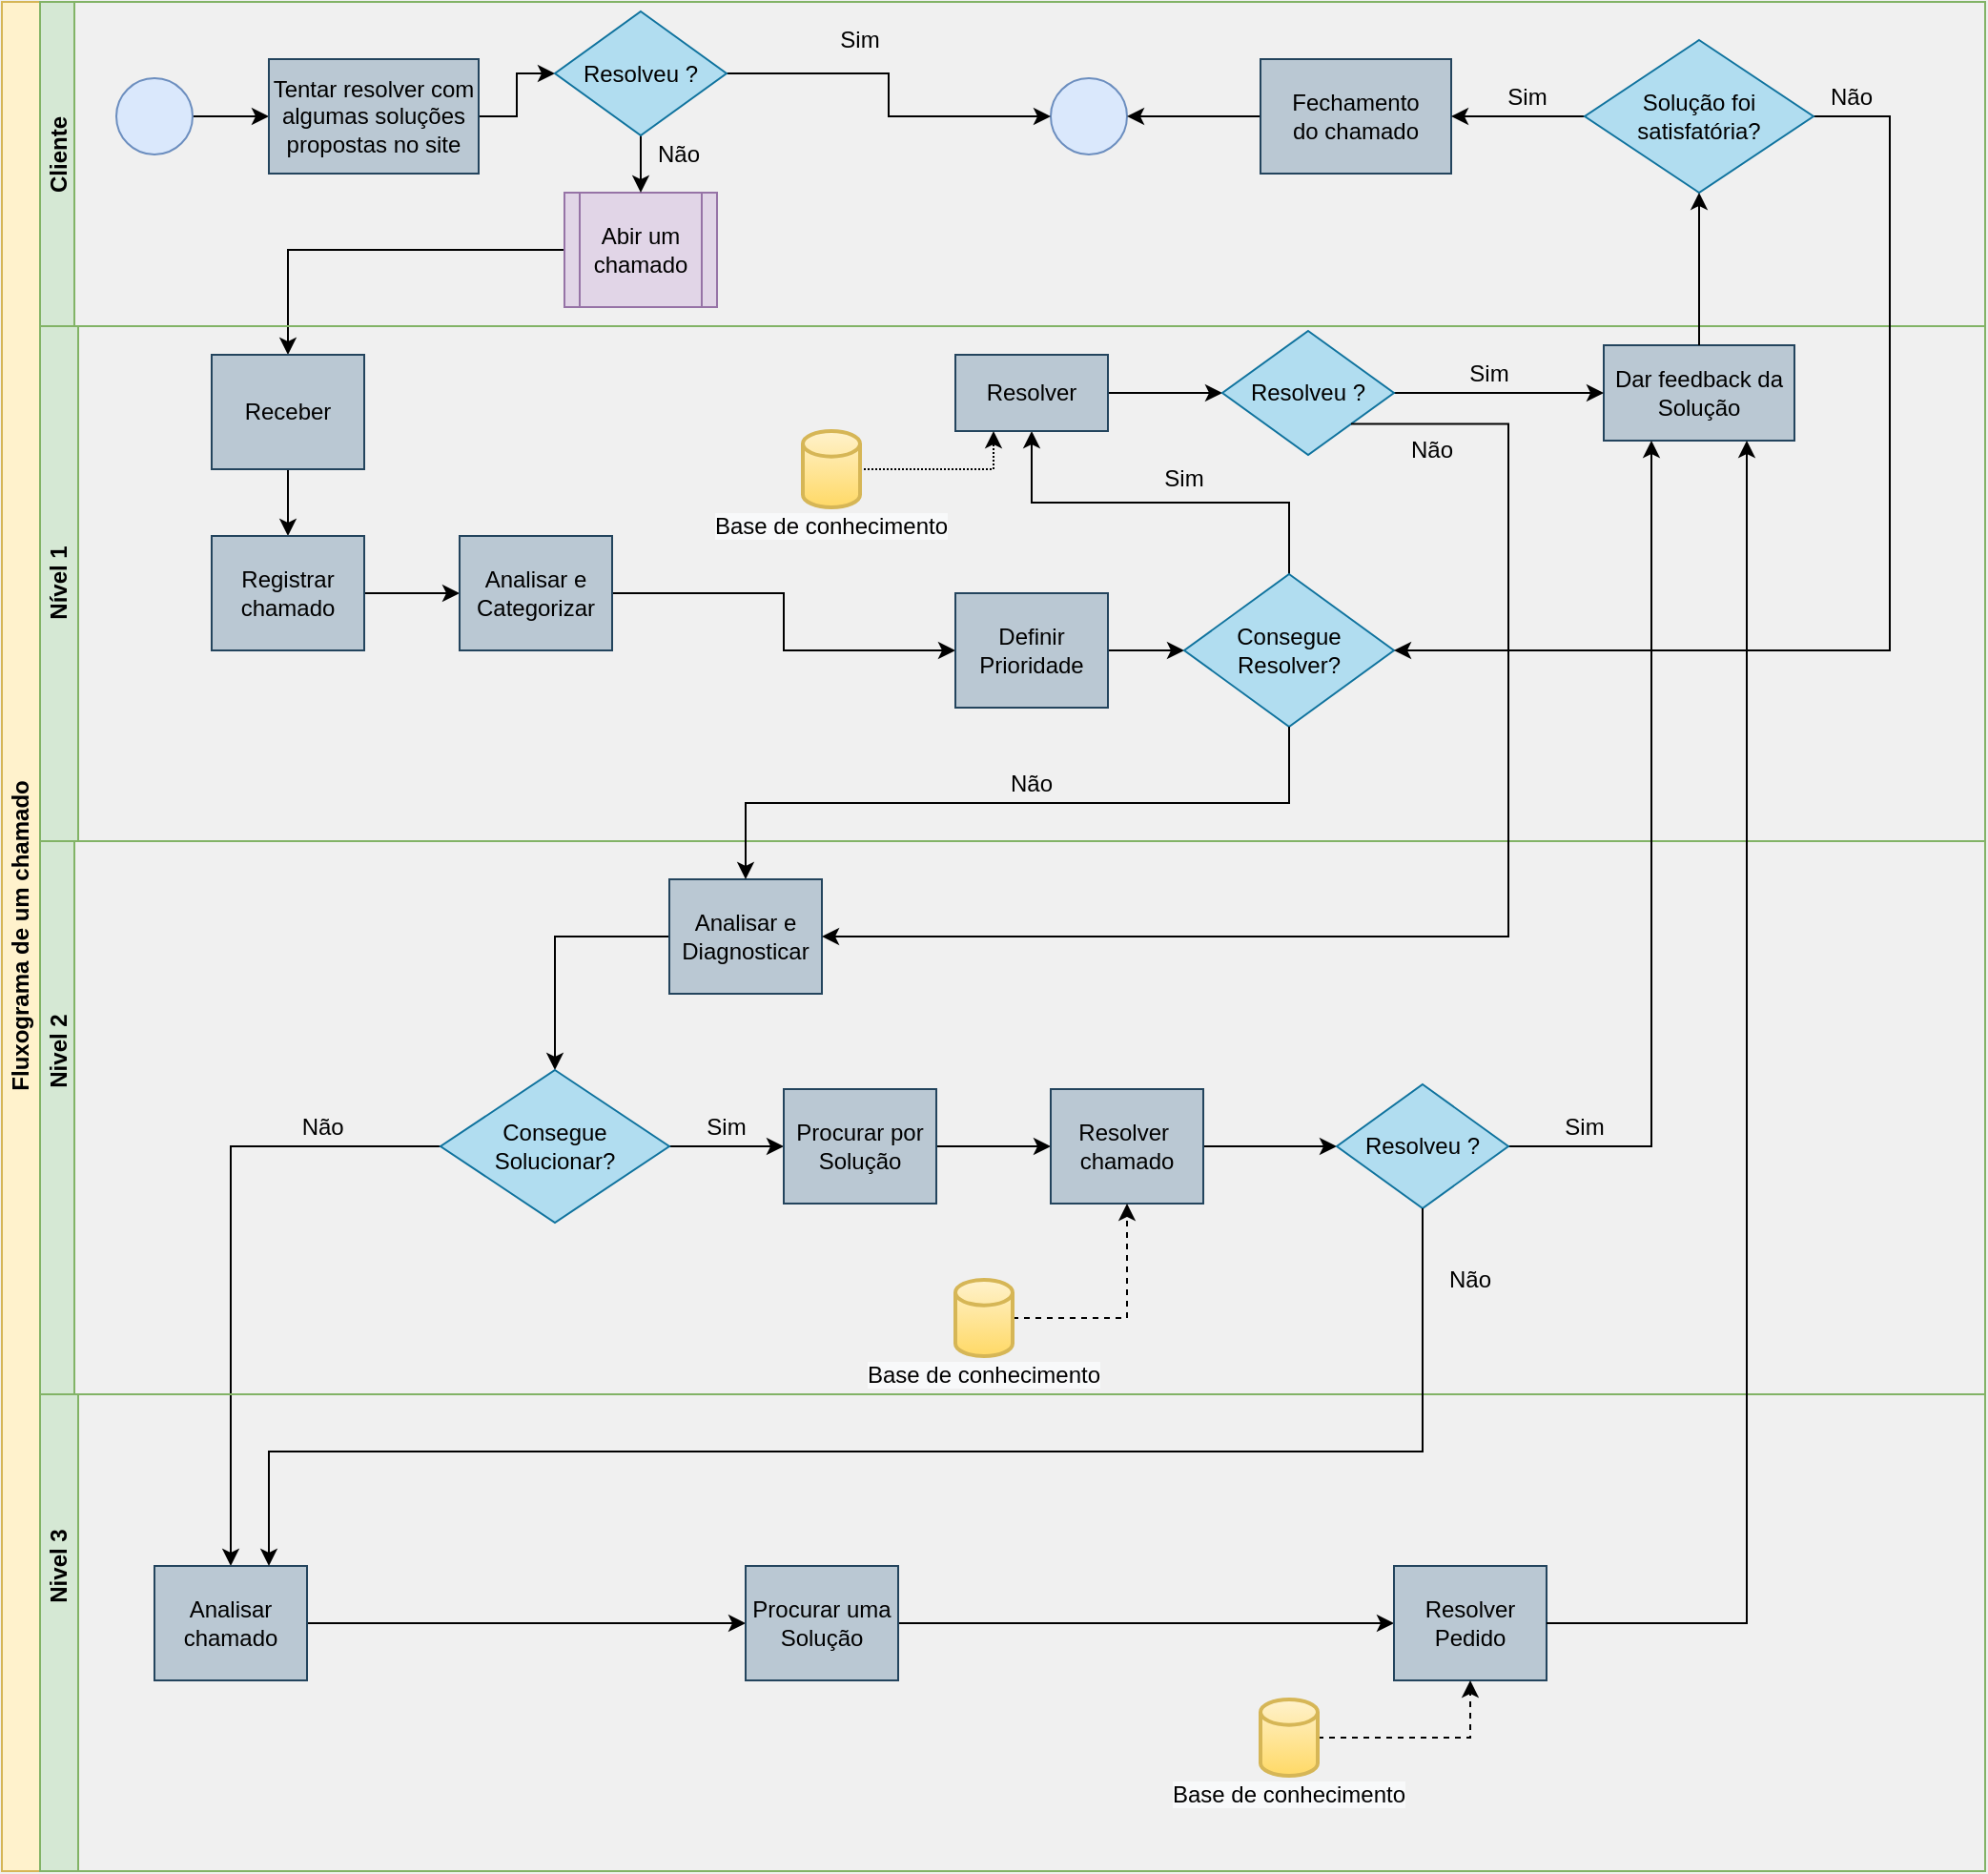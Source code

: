 <mxfile version="13.10.9" type="device" pages="3"><diagram id="prtHgNgQTEPvFCAcTncT" name="Requisição"><mxGraphModel dx="1730" dy="873" grid="1" gridSize="10" guides="1" tooltips="1" connect="1" arrows="1" fold="1" page="1" pageScale="1" pageWidth="1654" pageHeight="1169" background="#F0F0F0" math="0" shadow="0"><root><mxCell id="0"/><mxCell id="1" parent="0"/><mxCell id="mVtAFffwlYROZT2U1pvx-1" value="Fluxograma de um chamado&lt;br&gt;" style="swimlane;html=1;childLayout=stackLayout;resizeParent=1;resizeParentMax=0;horizontal=0;startSize=20;horizontalStack=0;fillColor=#fff2cc;strokeColor=#d6b656;" parent="1" vertex="1"><mxGeometry x="210" y="120" width="1040" height="980" as="geometry"/></mxCell><mxCell id="mVtAFffwlYROZT2U1pvx-47" style="edgeStyle=orthogonalEdgeStyle;rounded=0;orthogonalLoop=1;jettySize=auto;html=1;entryX=0.5;entryY=0;entryDx=0;entryDy=0;" parent="mVtAFffwlYROZT2U1pvx-1" source="mVtAFffwlYROZT2U1pvx-37" target="mVtAFffwlYROZT2U1pvx-54" edge="1"><mxGeometry relative="1" as="geometry"/></mxCell><mxCell id="mVtAFffwlYROZT2U1pvx-2" value="Nivel 1" style="swimlane;html=1;startSize=18;horizontal=0;fontFamily=Helvetica;fillColor=#d5e8d4;strokeColor=#82b366;" parent="mVtAFffwlYROZT2U1pvx-1" vertex="1"><mxGeometry x="20" width="1020" height="730" as="geometry"/></mxCell><mxCell id="jBszpMH6RXdrJtr-dYm_-47" style="edgeStyle=orthogonalEdgeStyle;rounded=0;orthogonalLoop=1;jettySize=auto;html=1;exitX=1;exitY=0.5;exitDx=0;exitDy=0;entryX=0;entryY=0.5;entryDx=0;entryDy=0;" parent="mVtAFffwlYROZT2U1pvx-2" source="mVtAFffwlYROZT2U1pvx-4" target="jBszpMH6RXdrJtr-dYm_-46" edge="1"><mxGeometry relative="1" as="geometry"/></mxCell><mxCell id="mVtAFffwlYROZT2U1pvx-4" value="" style="ellipse;whiteSpace=wrap;html=1;fillColor=#dae8fc;strokeColor=#6c8ebf;" parent="mVtAFffwlYROZT2U1pvx-2" vertex="1"><mxGeometry x="40" y="40" width="40" height="40" as="geometry"/></mxCell><mxCell id="jBszpMH6RXdrJtr-dYm_-52" style="edgeStyle=orthogonalEdgeStyle;rounded=0;orthogonalLoop=1;jettySize=auto;html=1;exitX=0;exitY=0.5;exitDx=0;exitDy=0;entryX=0.5;entryY=0;entryDx=0;entryDy=0;" parent="mVtAFffwlYROZT2U1pvx-2" source="mVtAFffwlYROZT2U1pvx-5" target="mVtAFffwlYROZT2U1pvx-11" edge="1"><mxGeometry relative="1" as="geometry"/></mxCell><mxCell id="mVtAFffwlYROZT2U1pvx-5" value="Abir um chamado" style="shape=process;rounded=0;whiteSpace=wrap;html=1;fontFamily=Helvetica;fontSize=12;align=center;fillColor=#e1d5e7;strokeColor=#9673a6;" parent="mVtAFffwlYROZT2U1pvx-2" vertex="1"><mxGeometry x="275" y="100" width="80" height="60" as="geometry"/></mxCell><mxCell id="mVtAFffwlYROZT2U1pvx-8" value="" style="ellipse;whiteSpace=wrap;html=1;fillColor=#dae8fc;strokeColor=#6c8ebf;" parent="mVtAFffwlYROZT2U1pvx-2" vertex="1"><mxGeometry x="530" y="40" width="40" height="40" as="geometry"/></mxCell><mxCell id="mVtAFffwlYROZT2U1pvx-9" value="Nível 1" style="swimlane;html=1;startSize=20;horizontal=0;fillColor=#d5e8d4;strokeColor=#82b366;" parent="mVtAFffwlYROZT2U1pvx-2" vertex="1"><mxGeometry y="170" width="1020" height="270" as="geometry"/></mxCell><mxCell id="0xb46BOty5IyzbW9scYV-3" style="edgeStyle=orthogonalEdgeStyle;rounded=0;orthogonalLoop=1;jettySize=auto;html=1;exitX=0.5;exitY=1;exitDx=0;exitDy=0;entryX=0.5;entryY=0;entryDx=0;entryDy=0;" parent="mVtAFffwlYROZT2U1pvx-9" source="mVtAFffwlYROZT2U1pvx-11" target="mVtAFffwlYROZT2U1pvx-15" edge="1"><mxGeometry relative="1" as="geometry"/></mxCell><mxCell id="mVtAFffwlYROZT2U1pvx-11" value="Receber" style="rounded=0;whiteSpace=wrap;html=1;fontFamily=Helvetica;fontSize=12;align=center;fillColor=#bac8d3;strokeColor=#23445d;" parent="mVtAFffwlYROZT2U1pvx-9" vertex="1"><mxGeometry x="90" y="15" width="80" height="60" as="geometry"/></mxCell><mxCell id="0xb46BOty5IyzbW9scYV-4" style="edgeStyle=orthogonalEdgeStyle;rounded=0;orthogonalLoop=1;jettySize=auto;html=1;exitX=1;exitY=0.5;exitDx=0;exitDy=0;entryX=0;entryY=0.5;entryDx=0;entryDy=0;" parent="mVtAFffwlYROZT2U1pvx-9" source="mVtAFffwlYROZT2U1pvx-15" target="mVtAFffwlYROZT2U1pvx-17" edge="1"><mxGeometry relative="1" as="geometry"/></mxCell><mxCell id="mVtAFffwlYROZT2U1pvx-15" value="Registrar &lt;br&gt;chamado" style="rounded=0;whiteSpace=wrap;html=1;fontFamily=Helvetica;fontSize=12;align=center;fillColor=#bac8d3;strokeColor=#23445d;" parent="mVtAFffwlYROZT2U1pvx-9" vertex="1"><mxGeometry x="90" y="110" width="80" height="60" as="geometry"/></mxCell><mxCell id="0xb46BOty5IyzbW9scYV-7" style="edgeStyle=orthogonalEdgeStyle;rounded=0;orthogonalLoop=1;jettySize=auto;html=1;exitX=1;exitY=0.5;exitDx=0;exitDy=0;entryX=0;entryY=0.5;entryDx=0;entryDy=0;" parent="mVtAFffwlYROZT2U1pvx-9" source="mVtAFffwlYROZT2U1pvx-17" target="mVtAFffwlYROZT2U1pvx-19" edge="1"><mxGeometry relative="1" as="geometry"/></mxCell><mxCell id="mVtAFffwlYROZT2U1pvx-17" value="Analisar e&lt;br&gt;Categorizar" style="rounded=0;whiteSpace=wrap;html=1;fontFamily=Helvetica;fontSize=12;align=center;fillColor=#bac8d3;strokeColor=#23445d;" parent="mVtAFffwlYROZT2U1pvx-9" vertex="1"><mxGeometry x="220" y="110" width="80" height="60" as="geometry"/></mxCell><mxCell id="mVtAFffwlYROZT2U1pvx-18" style="edgeStyle=orthogonalEdgeStyle;rounded=0;orthogonalLoop=1;jettySize=auto;html=1;exitX=1;exitY=0.5;exitDx=0;exitDy=0;entryX=0;entryY=0.5;entryDx=0;entryDy=0;fontFamily=Helvetica;" parent="mVtAFffwlYROZT2U1pvx-9" source="mVtAFffwlYROZT2U1pvx-19" target="mVtAFffwlYROZT2U1pvx-21" edge="1"><mxGeometry relative="1" as="geometry"/></mxCell><mxCell id="mVtAFffwlYROZT2U1pvx-19" value="Definir Prioridade" style="rounded=0;whiteSpace=wrap;html=1;fontFamily=Helvetica;fontSize=12;align=center;fillColor=#bac8d3;strokeColor=#23445d;" parent="mVtAFffwlYROZT2U1pvx-9" vertex="1"><mxGeometry x="480" y="140" width="80" height="60" as="geometry"/></mxCell><mxCell id="mVtAFffwlYROZT2U1pvx-20" style="edgeStyle=orthogonalEdgeStyle;rounded=0;orthogonalLoop=1;jettySize=auto;html=1;exitX=0.5;exitY=0;exitDx=0;exitDy=0;entryX=0.5;entryY=1;entryDx=0;entryDy=0;fontFamily=Helvetica;" parent="mVtAFffwlYROZT2U1pvx-9" source="mVtAFffwlYROZT2U1pvx-21" target="mVtAFffwlYROZT2U1pvx-23" edge="1"><mxGeometry relative="1" as="geometry"/></mxCell><mxCell id="mVtAFffwlYROZT2U1pvx-21" value="Consegue&lt;br&gt;&lt;div&gt;Resolver?&lt;/div&gt;" style="rhombus;whiteSpace=wrap;html=1;fontFamily=Helvetica;fillColor=#b1ddf0;strokeColor=#10739e;" parent="mVtAFffwlYROZT2U1pvx-9" vertex="1"><mxGeometry x="600" y="130" width="110" height="80" as="geometry"/></mxCell><mxCell id="jBszpMH6RXdrJtr-dYm_-7" style="edgeStyle=orthogonalEdgeStyle;rounded=0;orthogonalLoop=1;jettySize=auto;html=1;exitX=1;exitY=0.5;exitDx=0;exitDy=0;entryX=0;entryY=0.5;entryDx=0;entryDy=0;" parent="mVtAFffwlYROZT2U1pvx-9" source="mVtAFffwlYROZT2U1pvx-23" target="jBszpMH6RXdrJtr-dYm_-6" edge="1"><mxGeometry relative="1" as="geometry"/></mxCell><mxCell id="mVtAFffwlYROZT2U1pvx-23" value="&lt;div&gt;Resolver&lt;/div&gt;" style="rounded=0;whiteSpace=wrap;html=1;fontFamily=Helvetica;fontSize=12;align=center;fillColor=#bac8d3;strokeColor=#23445d;" parent="mVtAFffwlYROZT2U1pvx-9" vertex="1"><mxGeometry x="480" y="15" width="80" height="40" as="geometry"/></mxCell><mxCell id="mVtAFffwlYROZT2U1pvx-24" value="Dar feedback da Solução" style="rounded=0;whiteSpace=wrap;html=1;fontFamily=Helvetica;fontSize=12;align=center;fillColor=#bac8d3;strokeColor=#23445d;" parent="mVtAFffwlYROZT2U1pvx-9" vertex="1"><mxGeometry x="820" y="10" width="100" height="50" as="geometry"/></mxCell><mxCell id="mVtAFffwlYROZT2U1pvx-25" style="edgeStyle=orthogonalEdgeStyle;rounded=0;orthogonalLoop=1;jettySize=auto;html=1;entryX=0.25;entryY=1;entryDx=0;entryDy=0;fontFamily=Helvetica;dashed=1;dashPattern=1 1;" parent="mVtAFffwlYROZT2U1pvx-9" source="mVtAFffwlYROZT2U1pvx-26" target="mVtAFffwlYROZT2U1pvx-23" edge="1"><mxGeometry relative="1" as="geometry"/></mxCell><mxCell id="mVtAFffwlYROZT2U1pvx-26" value="" style="strokeWidth=2;html=1;shape=mxgraph.flowchart.database;whiteSpace=wrap;fontFamily=Helvetica;gradientColor=#ffd966;fillColor=#fff2cc;strokeColor=#d6b656;" parent="mVtAFffwlYROZT2U1pvx-9" vertex="1"><mxGeometry x="400" y="55" width="30" height="40" as="geometry"/></mxCell><mxCell id="0xb46BOty5IyzbW9scYV-6" value="&#10;&#10;&lt;span style=&quot;color: rgb(0, 0, 0); font-family: helvetica; font-size: 12px; font-style: normal; font-weight: 400; letter-spacing: normal; text-align: center; text-indent: 0px; text-transform: none; word-spacing: 0px; background-color: rgb(248, 249, 250); display: inline; float: none;&quot;&gt;Base de conhecimento&lt;/span&gt;&#10;&#10;" style="text;html=1;strokeColor=none;fillColor=none;align=center;verticalAlign=middle;whiteSpace=wrap;rounded=0;" parent="mVtAFffwlYROZT2U1pvx-9" vertex="1"><mxGeometry x="350" y="95" width="130" height="20" as="geometry"/></mxCell><mxCell id="0xb46BOty5IyzbW9scYV-8" value="Sim" style="text;html=1;strokeColor=none;fillColor=none;align=center;verticalAlign=middle;whiteSpace=wrap;rounded=0;" parent="mVtAFffwlYROZT2U1pvx-9" vertex="1"><mxGeometry x="580" y="70" width="40" height="20" as="geometry"/></mxCell><mxCell id="0xb46BOty5IyzbW9scYV-9" value="Não" style="text;html=1;strokeColor=none;fillColor=none;align=center;verticalAlign=middle;whiteSpace=wrap;rounded=0;" parent="mVtAFffwlYROZT2U1pvx-9" vertex="1"><mxGeometry x="500" y="230" width="40" height="20" as="geometry"/></mxCell><mxCell id="jBszpMH6RXdrJtr-dYm_-8" style="edgeStyle=orthogonalEdgeStyle;rounded=0;orthogonalLoop=1;jettySize=auto;html=1;exitX=1;exitY=0.5;exitDx=0;exitDy=0;entryX=0;entryY=0.5;entryDx=0;entryDy=0;" parent="mVtAFffwlYROZT2U1pvx-9" source="jBszpMH6RXdrJtr-dYm_-6" target="mVtAFffwlYROZT2U1pvx-24" edge="1"><mxGeometry relative="1" as="geometry"/></mxCell><mxCell id="jBszpMH6RXdrJtr-dYm_-6" value="Resolveu ?" style="rhombus;whiteSpace=wrap;html=1;fontFamily=Helvetica;fillColor=#b1ddf0;strokeColor=#10739e;" parent="mVtAFffwlYROZT2U1pvx-9" vertex="1"><mxGeometry x="620" y="2.5" width="90" height="65" as="geometry"/></mxCell><mxCell id="jBszpMH6RXdrJtr-dYm_-9" value="Sim" style="text;html=1;strokeColor=none;fillColor=none;align=center;verticalAlign=middle;whiteSpace=wrap;rounded=0;" parent="mVtAFffwlYROZT2U1pvx-9" vertex="1"><mxGeometry x="740" y="15" width="40" height="20" as="geometry"/></mxCell><mxCell id="jBszpMH6RXdrJtr-dYm_-33" value="Não" style="text;html=1;strokeColor=none;fillColor=none;align=center;verticalAlign=middle;whiteSpace=wrap;rounded=0;" parent="mVtAFffwlYROZT2U1pvx-9" vertex="1"><mxGeometry x="710" y="55" width="40" height="20" as="geometry"/></mxCell><mxCell id="mVtAFffwlYROZT2U1pvx-29" value="Cliente" style="text;html=1;strokeColor=none;fillColor=none;align=center;verticalAlign=middle;whiteSpace=wrap;rounded=0;fontFamily=Helvetica;rotation=-90;fontStyle=1" parent="mVtAFffwlYROZT2U1pvx-2" vertex="1"><mxGeometry x="-10" y="70" width="40" height="20" as="geometry"/></mxCell><mxCell id="mVtAFffwlYROZT2U1pvx-32" value="&lt;div&gt;&lt;b&gt;Nivel 2&lt;br&gt;&lt;/b&gt;&lt;/div&gt;" style="text;html=1;strokeColor=none;fillColor=none;align=center;verticalAlign=middle;whiteSpace=wrap;rounded=0;fontFamily=Helvetica;rotation=-90;" parent="mVtAFffwlYROZT2U1pvx-2" vertex="1"><mxGeometry x="-25" y="540" width="70" height="20" as="geometry"/></mxCell><mxCell id="mVtAFffwlYROZT2U1pvx-33" style="edgeStyle=orthogonalEdgeStyle;rounded=0;orthogonalLoop=1;jettySize=auto;html=1;exitX=0;exitY=0.5;exitDx=0;exitDy=0;entryX=0.5;entryY=0;entryDx=0;entryDy=0;fontFamily=Helvetica;" parent="mVtAFffwlYROZT2U1pvx-2" source="mVtAFffwlYROZT2U1pvx-34" target="mVtAFffwlYROZT2U1pvx-37" edge="1"><mxGeometry relative="1" as="geometry"><mxPoint x="310" y="500" as="targetPoint"/></mxGeometry></mxCell><mxCell id="mVtAFffwlYROZT2U1pvx-34" value="Analisar e Diagnosticar" style="rounded=0;whiteSpace=wrap;html=1;fontFamily=Helvetica;fontSize=12;align=center;fillColor=#bac8d3;strokeColor=#23445d;" parent="mVtAFffwlYROZT2U1pvx-2" vertex="1"><mxGeometry x="330" y="460" width="80" height="60" as="geometry"/></mxCell><mxCell id="mVtAFffwlYROZT2U1pvx-35" style="edgeStyle=orthogonalEdgeStyle;rounded=0;orthogonalLoop=1;jettySize=auto;html=1;exitX=0.5;exitY=1;exitDx=0;exitDy=0;entryX=0.5;entryY=0;entryDx=0;entryDy=0;fontFamily=Helvetica;" parent="mVtAFffwlYROZT2U1pvx-2" source="mVtAFffwlYROZT2U1pvx-21" target="mVtAFffwlYROZT2U1pvx-34" edge="1"><mxGeometry relative="1" as="geometry"/></mxCell><mxCell id="mVtAFffwlYROZT2U1pvx-36" style="edgeStyle=orthogonalEdgeStyle;rounded=0;orthogonalLoop=1;jettySize=auto;html=1;exitX=1;exitY=0.5;exitDx=0;exitDy=0;entryX=0;entryY=0.5;entryDx=0;entryDy=0;fontFamily=Helvetica;" parent="mVtAFffwlYROZT2U1pvx-2" source="mVtAFffwlYROZT2U1pvx-37" target="mVtAFffwlYROZT2U1pvx-39" edge="1"><mxGeometry relative="1" as="geometry"/></mxCell><mxCell id="mVtAFffwlYROZT2U1pvx-37" value="Consegue Solucionar?" style="rhombus;whiteSpace=wrap;html=1;fontFamily=Helvetica;fillColor=#b1ddf0;strokeColor=#10739e;" parent="mVtAFffwlYROZT2U1pvx-2" vertex="1"><mxGeometry x="210" y="560" width="120" height="80" as="geometry"/></mxCell><mxCell id="mVtAFffwlYROZT2U1pvx-38" style="edgeStyle=orthogonalEdgeStyle;rounded=0;orthogonalLoop=1;jettySize=auto;html=1;entryX=0;entryY=0.5;entryDx=0;entryDy=0;fontFamily=Helvetica;" parent="mVtAFffwlYROZT2U1pvx-2" source="mVtAFffwlYROZT2U1pvx-39" target="mVtAFffwlYROZT2U1pvx-42" edge="1"><mxGeometry relative="1" as="geometry"/></mxCell><mxCell id="mVtAFffwlYROZT2U1pvx-39" value="Procurar por Solução" style="rounded=0;whiteSpace=wrap;html=1;fontFamily=Helvetica;fontSize=12;align=center;fillColor=#bac8d3;strokeColor=#23445d;" parent="mVtAFffwlYROZT2U1pvx-2" vertex="1"><mxGeometry x="390" y="570" width="80" height="60" as="geometry"/></mxCell><mxCell id="jBszpMH6RXdrJtr-dYm_-40" style="edgeStyle=orthogonalEdgeStyle;rounded=0;orthogonalLoop=1;jettySize=auto;html=1;exitX=1;exitY=0.5;exitDx=0;exitDy=0;entryX=0;entryY=0.5;entryDx=0;entryDy=0;" parent="mVtAFffwlYROZT2U1pvx-2" source="mVtAFffwlYROZT2U1pvx-42" target="jBszpMH6RXdrJtr-dYm_-39" edge="1"><mxGeometry relative="1" as="geometry"/></mxCell><mxCell id="mVtAFffwlYROZT2U1pvx-42" value="Resolver&amp;nbsp;&lt;br&gt;chamado" style="rounded=0;whiteSpace=wrap;html=1;fontFamily=Helvetica;fontSize=12;align=center;fillColor=#bac8d3;strokeColor=#23445d;" parent="mVtAFffwlYROZT2U1pvx-2" vertex="1"><mxGeometry x="530" y="570" width="80" height="60" as="geometry"/></mxCell><mxCell id="mVtAFffwlYROZT2U1pvx-45" style="edgeStyle=orthogonalEdgeStyle;rounded=0;orthogonalLoop=1;jettySize=auto;html=1;fontFamily=Helvetica;dashed=1;" parent="mVtAFffwlYROZT2U1pvx-2" source="mVtAFffwlYROZT2U1pvx-46" target="mVtAFffwlYROZT2U1pvx-42" edge="1"><mxGeometry relative="1" as="geometry"/></mxCell><mxCell id="mVtAFffwlYROZT2U1pvx-46" value="" style="strokeWidth=2;html=1;shape=mxgraph.flowchart.database;whiteSpace=wrap;fontFamily=Helvetica;gradientColor=#ffd966;fillColor=#fff2cc;strokeColor=#d6b656;" parent="mVtAFffwlYROZT2U1pvx-2" vertex="1"><mxGeometry x="480" y="670" width="30" height="40" as="geometry"/></mxCell><mxCell id="0xb46BOty5IyzbW9scYV-14" style="edgeStyle=orthogonalEdgeStyle;rounded=0;orthogonalLoop=1;jettySize=auto;html=1;exitX=0;exitY=0.5;exitDx=0;exitDy=0;entryX=1;entryY=0.5;entryDx=0;entryDy=0;" parent="mVtAFffwlYROZT2U1pvx-2" source="0xb46BOty5IyzbW9scYV-13" target="mVtAFffwlYROZT2U1pvx-8" edge="1"><mxGeometry relative="1" as="geometry"/></mxCell><mxCell id="0xb46BOty5IyzbW9scYV-13" value="Fechamento&lt;br&gt;do chamado" style="rounded=0;whiteSpace=wrap;html=1;fontFamily=Helvetica;fontSize=12;align=center;fillColor=#bac8d3;strokeColor=#23445d;" parent="mVtAFffwlYROZT2U1pvx-2" vertex="1"><mxGeometry x="640" y="30" width="100" height="60" as="geometry"/></mxCell><mxCell id="0xb46BOty5IyzbW9scYV-19" style="edgeStyle=orthogonalEdgeStyle;rounded=0;orthogonalLoop=1;jettySize=auto;html=1;exitX=0;exitY=0.5;exitDx=0;exitDy=0;entryX=1;entryY=0.5;entryDx=0;entryDy=0;" parent="mVtAFffwlYROZT2U1pvx-2" source="0xb46BOty5IyzbW9scYV-18" target="0xb46BOty5IyzbW9scYV-13" edge="1"><mxGeometry relative="1" as="geometry"/></mxCell><mxCell id="jBszpMH6RXdrJtr-dYm_-2" style="edgeStyle=orthogonalEdgeStyle;rounded=0;orthogonalLoop=1;jettySize=auto;html=1;exitX=1;exitY=0.5;exitDx=0;exitDy=0;entryX=1;entryY=0.5;entryDx=0;entryDy=0;" parent="mVtAFffwlYROZT2U1pvx-2" source="0xb46BOty5IyzbW9scYV-18" target="mVtAFffwlYROZT2U1pvx-21" edge="1"><mxGeometry relative="1" as="geometry"><Array as="points"><mxPoint x="970" y="60"/><mxPoint x="970" y="340"/></Array></mxGeometry></mxCell><mxCell id="0xb46BOty5IyzbW9scYV-18" value="Solução foi satisfatória?" style="rhombus;whiteSpace=wrap;html=1;fontFamily=Helvetica;fillColor=#b1ddf0;strokeColor=#10739e;" parent="mVtAFffwlYROZT2U1pvx-2" vertex="1"><mxGeometry x="810" y="20" width="120" height="80" as="geometry"/></mxCell><mxCell id="0xb46BOty5IyzbW9scYV-20" value="Sim" style="text;html=1;strokeColor=none;fillColor=none;align=center;verticalAlign=middle;whiteSpace=wrap;rounded=0;" parent="mVtAFffwlYROZT2U1pvx-2" vertex="1"><mxGeometry x="760" y="40" width="40" height="20" as="geometry"/></mxCell><mxCell id="0xb46BOty5IyzbW9scYV-21" style="edgeStyle=orthogonalEdgeStyle;rounded=0;orthogonalLoop=1;jettySize=auto;html=1;exitX=0.5;exitY=0;exitDx=0;exitDy=0;entryX=0.5;entryY=1;entryDx=0;entryDy=0;" parent="mVtAFffwlYROZT2U1pvx-2" source="mVtAFffwlYROZT2U1pvx-24" target="0xb46BOty5IyzbW9scYV-18" edge="1"><mxGeometry relative="1" as="geometry"/></mxCell><mxCell id="0xb46BOty5IyzbW9scYV-23" value="Não" style="text;html=1;strokeColor=none;fillColor=none;align=center;verticalAlign=middle;whiteSpace=wrap;rounded=0;" parent="mVtAFffwlYROZT2U1pvx-2" vertex="1"><mxGeometry x="930" y="40" width="40" height="20" as="geometry"/></mxCell><mxCell id="0xb46BOty5IyzbW9scYV-24" value="&#10;&#10;&lt;span style=&quot;color: rgb(0, 0, 0); font-family: helvetica; font-size: 12px; font-style: normal; font-weight: 400; letter-spacing: normal; text-align: center; text-indent: 0px; text-transform: none; word-spacing: 0px; background-color: rgb(248, 249, 250); display: inline; float: none;&quot;&gt;Base de conhecimento&lt;/span&gt;&#10;&#10;" style="text;html=1;strokeColor=none;fillColor=none;align=center;verticalAlign=middle;whiteSpace=wrap;rounded=0;" parent="mVtAFffwlYROZT2U1pvx-2" vertex="1"><mxGeometry x="430" y="710" width="130" height="20" as="geometry"/></mxCell><mxCell id="0xb46BOty5IyzbW9scYV-25" value="Sim" style="text;html=1;strokeColor=none;fillColor=none;align=center;verticalAlign=middle;whiteSpace=wrap;rounded=0;" parent="mVtAFffwlYROZT2U1pvx-2" vertex="1"><mxGeometry x="340" y="580" width="40" height="20" as="geometry"/></mxCell><mxCell id="0xb46BOty5IyzbW9scYV-26" value="Não&amp;nbsp;" style="text;html=1;strokeColor=none;fillColor=none;align=center;verticalAlign=middle;whiteSpace=wrap;rounded=0;" parent="mVtAFffwlYROZT2U1pvx-2" vertex="1"><mxGeometry x="130" y="580" width="40" height="20" as="geometry"/></mxCell><mxCell id="jBszpMH6RXdrJtr-dYm_-10" style="edgeStyle=orthogonalEdgeStyle;rounded=0;orthogonalLoop=1;jettySize=auto;html=1;exitX=1;exitY=1;exitDx=0;exitDy=0;entryX=1;entryY=0.5;entryDx=0;entryDy=0;" parent="mVtAFffwlYROZT2U1pvx-2" source="jBszpMH6RXdrJtr-dYm_-6" target="mVtAFffwlYROZT2U1pvx-34" edge="1"><mxGeometry relative="1" as="geometry"><Array as="points"><mxPoint x="770" y="221"/><mxPoint x="770" y="490"/></Array></mxGeometry></mxCell><mxCell id="jBszpMH6RXdrJtr-dYm_-41" style="edgeStyle=orthogonalEdgeStyle;rounded=0;orthogonalLoop=1;jettySize=auto;html=1;exitX=1;exitY=0.5;exitDx=0;exitDy=0;entryX=0.25;entryY=1;entryDx=0;entryDy=0;" parent="mVtAFffwlYROZT2U1pvx-2" source="jBszpMH6RXdrJtr-dYm_-39" target="mVtAFffwlYROZT2U1pvx-24" edge="1"><mxGeometry relative="1" as="geometry"/></mxCell><mxCell id="jBszpMH6RXdrJtr-dYm_-39" value="Resolveu ?" style="rhombus;whiteSpace=wrap;html=1;fontFamily=Helvetica;fillColor=#b1ddf0;strokeColor=#10739e;" parent="mVtAFffwlYROZT2U1pvx-2" vertex="1"><mxGeometry x="680" y="567.5" width="90" height="65" as="geometry"/></mxCell><mxCell id="jBszpMH6RXdrJtr-dYm_-42" value="Sim" style="text;html=1;strokeColor=none;fillColor=none;align=center;verticalAlign=middle;whiteSpace=wrap;rounded=0;" parent="mVtAFffwlYROZT2U1pvx-2" vertex="1"><mxGeometry x="790" y="580" width="40" height="20" as="geometry"/></mxCell><mxCell id="jBszpMH6RXdrJtr-dYm_-44" value="Não" style="text;html=1;strokeColor=none;fillColor=none;align=center;verticalAlign=middle;whiteSpace=wrap;rounded=0;" parent="mVtAFffwlYROZT2U1pvx-2" vertex="1"><mxGeometry x="730" y="660" width="40" height="20" as="geometry"/></mxCell><mxCell id="jBszpMH6RXdrJtr-dYm_-49" style="edgeStyle=orthogonalEdgeStyle;rounded=0;orthogonalLoop=1;jettySize=auto;html=1;exitX=1;exitY=0.5;exitDx=0;exitDy=0;entryX=0;entryY=0.5;entryDx=0;entryDy=0;" parent="mVtAFffwlYROZT2U1pvx-2" source="jBszpMH6RXdrJtr-dYm_-46" target="jBszpMH6RXdrJtr-dYm_-48" edge="1"><mxGeometry relative="1" as="geometry"/></mxCell><mxCell id="jBszpMH6RXdrJtr-dYm_-46" value="Tentar resolver com algumas soluções propostas no site" style="rounded=0;whiteSpace=wrap;html=1;fontFamily=Helvetica;fontSize=12;align=center;fillColor=#bac8d3;strokeColor=#23445d;" parent="mVtAFffwlYROZT2U1pvx-2" vertex="1"><mxGeometry x="120" y="30" width="110" height="60" as="geometry"/></mxCell><mxCell id="jBszpMH6RXdrJtr-dYm_-51" style="edgeStyle=orthogonalEdgeStyle;rounded=0;orthogonalLoop=1;jettySize=auto;html=1;exitX=0.5;exitY=1;exitDx=0;exitDy=0;entryX=0.5;entryY=0;entryDx=0;entryDy=0;" parent="mVtAFffwlYROZT2U1pvx-2" source="jBszpMH6RXdrJtr-dYm_-48" target="mVtAFffwlYROZT2U1pvx-5" edge="1"><mxGeometry relative="1" as="geometry"/></mxCell><mxCell id="jBszpMH6RXdrJtr-dYm_-53" style="edgeStyle=orthogonalEdgeStyle;rounded=0;orthogonalLoop=1;jettySize=auto;html=1;exitX=1;exitY=0.5;exitDx=0;exitDy=0;entryX=0;entryY=0.5;entryDx=0;entryDy=0;" parent="mVtAFffwlYROZT2U1pvx-2" source="jBszpMH6RXdrJtr-dYm_-48" target="mVtAFffwlYROZT2U1pvx-8" edge="1"><mxGeometry relative="1" as="geometry"/></mxCell><mxCell id="jBszpMH6RXdrJtr-dYm_-48" value="Resolveu ?" style="rhombus;whiteSpace=wrap;html=1;fontFamily=Helvetica;fillColor=#b1ddf0;strokeColor=#10739e;" parent="mVtAFffwlYROZT2U1pvx-2" vertex="1"><mxGeometry x="270" y="5" width="90" height="65" as="geometry"/></mxCell><mxCell id="jBszpMH6RXdrJtr-dYm_-54" value="Não" style="text;html=1;strokeColor=none;fillColor=none;align=center;verticalAlign=middle;whiteSpace=wrap;rounded=0;" parent="mVtAFffwlYROZT2U1pvx-2" vertex="1"><mxGeometry x="315" y="70" width="40" height="20" as="geometry"/></mxCell><mxCell id="jBszpMH6RXdrJtr-dYm_-55" value="Sim" style="text;html=1;strokeColor=none;fillColor=none;align=center;verticalAlign=middle;whiteSpace=wrap;rounded=0;" parent="mVtAFffwlYROZT2U1pvx-2" vertex="1"><mxGeometry x="410" y="10" width="40" height="20" as="geometry"/></mxCell><mxCell id="mVtAFffwlYROZT2U1pvx-50" value="" style="swimlane;html=1;startSize=20;horizontal=0;fillColor=#d5e8d4;strokeColor=#82b366;" parent="mVtAFffwlYROZT2U1pvx-1" vertex="1"><mxGeometry x="20" y="730" width="1020" height="250" as="geometry"/></mxCell><mxCell id="mVtAFffwlYROZT2U1pvx-51" value="&lt;div&gt;&lt;b&gt;Nivel 3&lt;br&gt;&lt;/b&gt;&lt;/div&gt;" style="text;html=1;strokeColor=none;fillColor=none;align=center;verticalAlign=middle;whiteSpace=wrap;rounded=0;fontFamily=Helvetica;rotation=-90;" parent="mVtAFffwlYROZT2U1pvx-50" vertex="1"><mxGeometry x="-25" y="80" width="70" height="20" as="geometry"/></mxCell><mxCell id="mVtAFffwlYROZT2U1pvx-53" style="edgeStyle=orthogonalEdgeStyle;rounded=0;orthogonalLoop=1;jettySize=auto;html=1;" parent="mVtAFffwlYROZT2U1pvx-50" source="mVtAFffwlYROZT2U1pvx-54" target="mVtAFffwlYROZT2U1pvx-58" edge="1"><mxGeometry relative="1" as="geometry"/></mxCell><mxCell id="mVtAFffwlYROZT2U1pvx-54" value="&lt;div&gt;Analisar chamado&lt;/div&gt;" style="rounded=0;whiteSpace=wrap;html=1;fontFamily=Helvetica;fontSize=12;align=center;fillColor=#bac8d3;strokeColor=#23445d;" parent="mVtAFffwlYROZT2U1pvx-50" vertex="1"><mxGeometry x="60" y="90" width="80" height="60" as="geometry"/></mxCell><mxCell id="mVtAFffwlYROZT2U1pvx-57" style="edgeStyle=orthogonalEdgeStyle;rounded=0;orthogonalLoop=1;jettySize=auto;html=1;entryX=0;entryY=0.5;entryDx=0;entryDy=0;" parent="mVtAFffwlYROZT2U1pvx-50" source="mVtAFffwlYROZT2U1pvx-58" target="mVtAFffwlYROZT2U1pvx-59" edge="1"><mxGeometry relative="1" as="geometry"/></mxCell><mxCell id="mVtAFffwlYROZT2U1pvx-58" value="Procurar uma Solução" style="rounded=0;whiteSpace=wrap;html=1;fontFamily=Helvetica;fontSize=12;align=center;fillColor=#bac8d3;strokeColor=#23445d;" parent="mVtAFffwlYROZT2U1pvx-50" vertex="1"><mxGeometry x="370" y="90" width="80" height="60" as="geometry"/></mxCell><mxCell id="mVtAFffwlYROZT2U1pvx-59" value="&lt;div&gt;Resolver Pedido&lt;/div&gt;" style="rounded=0;whiteSpace=wrap;html=1;fontFamily=Helvetica;fontSize=12;align=center;fillColor=#bac8d3;strokeColor=#23445d;" parent="mVtAFffwlYROZT2U1pvx-50" vertex="1"><mxGeometry x="710" y="90" width="80" height="60" as="geometry"/></mxCell><mxCell id="mVtAFffwlYROZT2U1pvx-60" style="edgeStyle=orthogonalEdgeStyle;rounded=0;orthogonalLoop=1;jettySize=auto;html=1;entryX=0.5;entryY=1;entryDx=0;entryDy=0;dashed=1;" parent="mVtAFffwlYROZT2U1pvx-50" source="mVtAFffwlYROZT2U1pvx-61" target="mVtAFffwlYROZT2U1pvx-59" edge="1"><mxGeometry relative="1" as="geometry"/></mxCell><mxCell id="mVtAFffwlYROZT2U1pvx-61" value="" style="strokeWidth=2;html=1;shape=mxgraph.flowchart.database;whiteSpace=wrap;fontFamily=Helvetica;gradientColor=#ffd966;fillColor=#fff2cc;strokeColor=#d6b656;" parent="mVtAFffwlYROZT2U1pvx-50" vertex="1"><mxGeometry x="640" y="160" width="30" height="40" as="geometry"/></mxCell><mxCell id="jBszpMH6RXdrJtr-dYm_-4" value="&#10;&#10;&lt;span style=&quot;color: rgb(0, 0, 0); font-family: helvetica; font-size: 12px; font-style: normal; font-weight: 400; letter-spacing: normal; text-align: center; text-indent: 0px; text-transform: none; word-spacing: 0px; background-color: rgb(248, 249, 250); display: inline; float: none;&quot;&gt;Base de conhecimento&lt;/span&gt;&#10;&#10;" style="text;html=1;strokeColor=none;fillColor=none;align=center;verticalAlign=middle;whiteSpace=wrap;rounded=0;" parent="mVtAFffwlYROZT2U1pvx-50" vertex="1"><mxGeometry x="590" y="200" width="130" height="20" as="geometry"/></mxCell><mxCell id="0xb46BOty5IyzbW9scYV-28" style="edgeStyle=orthogonalEdgeStyle;rounded=0;orthogonalLoop=1;jettySize=auto;html=1;exitX=1;exitY=0.5;exitDx=0;exitDy=0;entryX=0.75;entryY=1;entryDx=0;entryDy=0;" parent="mVtAFffwlYROZT2U1pvx-1" source="mVtAFffwlYROZT2U1pvx-59" target="mVtAFffwlYROZT2U1pvx-24" edge="1"><mxGeometry relative="1" as="geometry"/></mxCell><mxCell id="jBszpMH6RXdrJtr-dYm_-43" style="edgeStyle=orthogonalEdgeStyle;rounded=0;orthogonalLoop=1;jettySize=auto;html=1;exitX=0.5;exitY=1;exitDx=0;exitDy=0;entryX=0.75;entryY=0;entryDx=0;entryDy=0;" parent="mVtAFffwlYROZT2U1pvx-1" source="jBszpMH6RXdrJtr-dYm_-39" target="mVtAFffwlYROZT2U1pvx-54" edge="1"><mxGeometry relative="1" as="geometry"><Array as="points"><mxPoint x="745" y="760"/><mxPoint x="140" y="760"/></Array></mxGeometry></mxCell></root></mxGraphModel></diagram><diagram id="5IODfTL8pHhdznhnHyUq" name="Incidente"><mxGraphModel dx="1038" dy="580" grid="1" gridSize="10" guides="1" tooltips="1" connect="1" arrows="1" fold="1" page="1" pageScale="1" pageWidth="4681" pageHeight="3300" math="0" shadow="0"><root><mxCell id="cs6w9pIz1FW2L4sNndtw-0"/><mxCell id="cs6w9pIz1FW2L4sNndtw-1" parent="cs6w9pIz1FW2L4sNndtw-0"/><mxCell id="N2VQdIzqmEKU3AZX6Dt5-0" value="&lt;div&gt;Requisição&lt;/div&gt;" style="swimlane;html=1;childLayout=stackLayout;resizeParent=1;resizeParentMax=0;horizontal=0;startSize=20;horizontalStack=0;" parent="cs6w9pIz1FW2L4sNndtw-1" vertex="1"><mxGeometry x="190" y="120" width="1000" height="1190" as="geometry"/></mxCell><mxCell id="N2VQdIzqmEKU3AZX6Dt5-1" value="Nivel 1" style="swimlane;html=1;startSize=20;horizontal=0;fontFamily=Helvetica;" parent="N2VQdIzqmEKU3AZX6Dt5-0" vertex="1"><mxGeometry x="20" width="980" height="730" as="geometry"/></mxCell><mxCell id="N2VQdIzqmEKU3AZX6Dt5-2" value="" style="edgeStyle=orthogonalEdgeStyle;rounded=0;orthogonalLoop=1;jettySize=auto;html=1;" parent="N2VQdIzqmEKU3AZX6Dt5-1" source="N2VQdIzqmEKU3AZX6Dt5-3" target="N2VQdIzqmEKU3AZX6Dt5-4" edge="1"><mxGeometry relative="1" as="geometry"/></mxCell><mxCell id="N2VQdIzqmEKU3AZX6Dt5-3" value="" style="ellipse;whiteSpace=wrap;html=1;" parent="N2VQdIzqmEKU3AZX6Dt5-1" vertex="1"><mxGeometry x="40" y="40" width="40" height="40" as="geometry"/></mxCell><mxCell id="N2VQdIzqmEKU3AZX6Dt5-4" value="Abrir Incidente" style="rounded=0;whiteSpace=wrap;html=1;fontFamily=Helvetica;fontSize=12;fontColor=#000000;align=center;" parent="N2VQdIzqmEKU3AZX6Dt5-1" vertex="1"><mxGeometry x="120" y="30" width="80" height="60" as="geometry"/></mxCell><mxCell id="N2VQdIzqmEKU3AZX6Dt5-5" value="" style="edgeStyle=orthogonalEdgeStyle;rounded=0;orthogonalLoop=1;jettySize=auto;html=1;endArrow=classic;endFill=1;" parent="N2VQdIzqmEKU3AZX6Dt5-1" source="N2VQdIzqmEKU3AZX6Dt5-6" target="N2VQdIzqmEKU3AZX6Dt5-7" edge="1"><mxGeometry relative="1" as="geometry"/></mxCell><mxCell id="N2VQdIzqmEKU3AZX6Dt5-6" value="Fechamento&lt;br&gt;de &lt;br&gt;&lt;div&gt;Incidente&lt;/div&gt;" style="rounded=0;whiteSpace=wrap;html=1;fontFamily=Helvetica;fontSize=12;fontColor=#000000;align=center;" parent="N2VQdIzqmEKU3AZX6Dt5-1" vertex="1"><mxGeometry x="255" y="60" width="100" height="60" as="geometry"/></mxCell><mxCell id="N2VQdIzqmEKU3AZX6Dt5-7" value="" style="ellipse;whiteSpace=wrap;html=1;" parent="N2VQdIzqmEKU3AZX6Dt5-1" vertex="1"><mxGeometry x="460" y="20" width="40" height="40" as="geometry"/></mxCell><mxCell id="N2VQdIzqmEKU3AZX6Dt5-8" value="Central de Serviços" style="swimlane;html=1;startSize=20;horizontal=0;" parent="N2VQdIzqmEKU3AZX6Dt5-1" vertex="1"><mxGeometry y="170" width="980" height="270" as="geometry"/></mxCell><mxCell id="N2VQdIzqmEKU3AZX6Dt5-9" value="" style="edgeStyle=orthogonalEdgeStyle;rounded=0;orthogonalLoop=1;jettySize=auto;html=1;endArrow=classic;endFill=1;" parent="N2VQdIzqmEKU3AZX6Dt5-8" source="N2VQdIzqmEKU3AZX6Dt5-10" target="N2VQdIzqmEKU3AZX6Dt5-12" edge="1"><mxGeometry relative="1" as="geometry"/></mxCell><mxCell id="N2VQdIzqmEKU3AZX6Dt5-10" value="Receber" style="rounded=0;whiteSpace=wrap;html=1;fontFamily=Helvetica;fontSize=12;fontColor=#000000;align=center;" parent="N2VQdIzqmEKU3AZX6Dt5-8" vertex="1"><mxGeometry x="90" y="30" width="80" height="60" as="geometry"/></mxCell><mxCell id="N2VQdIzqmEKU3AZX6Dt5-11" style="edgeStyle=orthogonalEdgeStyle;rounded=0;orthogonalLoop=1;jettySize=auto;html=1;entryX=0.5;entryY=0;entryDx=0;entryDy=0;fontFamily=Helvetica;" parent="N2VQdIzqmEKU3AZX6Dt5-8" source="N2VQdIzqmEKU3AZX6Dt5-12" target="N2VQdIzqmEKU3AZX6Dt5-14" edge="1"><mxGeometry relative="1" as="geometry"/></mxCell><mxCell id="N2VQdIzqmEKU3AZX6Dt5-12" value="&lt;div&gt;É um Incidente&lt;/div&gt;?" style="rhombus;whiteSpace=wrap;html=1;fontFamily=Helvetica;fontSize=12;fontColor=#000000;align=center;" parent="N2VQdIzqmEKU3AZX6Dt5-8" vertex="1"><mxGeometry x="220" y="30" width="170" height="70" as="geometry"/></mxCell><mxCell id="N2VQdIzqmEKU3AZX6Dt5-13" style="edgeStyle=orthogonalEdgeStyle;rounded=0;orthogonalLoop=1;jettySize=auto;html=1;exitX=1;exitY=0.5;exitDx=0;exitDy=0;entryX=0;entryY=0.5;entryDx=0;entryDy=0;fontFamily=Helvetica;" parent="N2VQdIzqmEKU3AZX6Dt5-8" source="N2VQdIzqmEKU3AZX6Dt5-14" target="N2VQdIzqmEKU3AZX6Dt5-16" edge="1"><mxGeometry relative="1" as="geometry"/></mxCell><mxCell id="N2VQdIzqmEKU3AZX6Dt5-14" value="Registrar &lt;br&gt;" style="rounded=0;whiteSpace=wrap;html=1;fontFamily=Helvetica;fontSize=12;fontColor=#000000;align=center;" parent="N2VQdIzqmEKU3AZX6Dt5-8" vertex="1"><mxGeometry x="180" y="160" width="80" height="60" as="geometry"/></mxCell><mxCell id="y8iNs3XnZj57C7TFFzji-1" style="edgeStyle=orthogonalEdgeStyle;rounded=0;orthogonalLoop=1;jettySize=auto;html=1;entryX=0;entryY=0.5;entryDx=0;entryDy=0;fontFamily=Helvetica;" parent="N2VQdIzqmEKU3AZX6Dt5-8" source="N2VQdIzqmEKU3AZX6Dt5-16" target="y8iNs3XnZj57C7TFFzji-0" edge="1"><mxGeometry relative="1" as="geometry"/></mxCell><mxCell id="N2VQdIzqmEKU3AZX6Dt5-16" value="Categorizar o Incidente" style="rounded=0;whiteSpace=wrap;html=1;fontFamily=Helvetica;fontSize=12;fontColor=#000000;align=center;" parent="N2VQdIzqmEKU3AZX6Dt5-8" vertex="1"><mxGeometry x="380" y="160" width="80" height="60" as="geometry"/></mxCell><mxCell id="_SwQOWwvI1g7ogAU0w9G-3" style="edgeStyle=orthogonalEdgeStyle;rounded=0;orthogonalLoop=1;jettySize=auto;html=1;exitX=1;exitY=0.5;exitDx=0;exitDy=0;entryX=0.5;entryY=0;entryDx=0;entryDy=0;" parent="N2VQdIzqmEKU3AZX6Dt5-8" source="y8iNs3XnZj57C7TFFzji-0" target="y8iNs3XnZj57C7TFFzji-2" edge="1"><mxGeometry relative="1" as="geometry"/></mxCell><mxCell id="y8iNs3XnZj57C7TFFzji-0" value="Definir Priorização" style="rounded=0;whiteSpace=wrap;html=1;fontFamily=Helvetica;fontSize=12;fontColor=#000000;align=center;" parent="N2VQdIzqmEKU3AZX6Dt5-8" vertex="1"><mxGeometry x="520" y="70" width="80" height="60" as="geometry"/></mxCell><mxCell id="y8iNs3XnZj57C7TFFzji-5" style="edgeStyle=orthogonalEdgeStyle;rounded=0;orthogonalLoop=1;jettySize=auto;html=1;fontFamily=Helvetica;" parent="N2VQdIzqmEKU3AZX6Dt5-8" source="y8iNs3XnZj57C7TFFzji-2" target="y8iNs3XnZj57C7TFFzji-4" edge="1"><mxGeometry relative="1" as="geometry"/></mxCell><mxCell id="y8iNs3XnZj57C7TFFzji-2" value="Consegue Resolver?" style="rhombus;whiteSpace=wrap;html=1;fontFamily=Helvetica;" parent="N2VQdIzqmEKU3AZX6Dt5-8" vertex="1"><mxGeometry x="590" y="170" width="100" height="80" as="geometry"/></mxCell><mxCell id="bxey_vJxTJPNApa_PJ_p-1" style="edgeStyle=orthogonalEdgeStyle;rounded=0;orthogonalLoop=1;jettySize=auto;html=1;fontFamily=Helvetica;" parent="N2VQdIzqmEKU3AZX6Dt5-8" source="y8iNs3XnZj57C7TFFzji-4" target="bxey_vJxTJPNApa_PJ_p-0" edge="1"><mxGeometry relative="1" as="geometry"/></mxCell><mxCell id="y8iNs3XnZj57C7TFFzji-4" value="" style="strokeWidth=2;html=1;shape=mxgraph.flowchart.database;whiteSpace=wrap;fontFamily=Helvetica;" parent="N2VQdIzqmEKU3AZX6Dt5-8" vertex="1"><mxGeometry x="780" y="185" width="40" height="50" as="geometry"/></mxCell><mxCell id="bxey_vJxTJPNApa_PJ_p-0" value="&lt;div&gt;Resolver&lt;/div&gt;" style="rounded=0;whiteSpace=wrap;html=1;fontFamily=Helvetica;fontSize=12;fontColor=#000000;align=center;" parent="N2VQdIzqmEKU3AZX6Dt5-8" vertex="1"><mxGeometry x="760" y="100" width="80" height="40" as="geometry"/></mxCell><mxCell id="_SwQOWwvI1g7ogAU0w9G-1" value="Sim&amp;nbsp;" style="text;html=1;strokeColor=none;fillColor=none;align=center;verticalAlign=middle;whiteSpace=wrap;rounded=0;" parent="N2VQdIzqmEKU3AZX6Dt5-8" vertex="1"><mxGeometry x="240" y="110" width="40" height="20" as="geometry"/></mxCell><mxCell id="_SwQOWwvI1g7ogAU0w9G-4" value="Não" style="text;html=1;strokeColor=none;fillColor=none;align=center;verticalAlign=middle;whiteSpace=wrap;rounded=0;" parent="N2VQdIzqmEKU3AZX6Dt5-8" vertex="1"><mxGeometry x="520" y="190" width="40" height="20" as="geometry"/></mxCell><mxCell id="_SwQOWwvI1g7ogAU0w9G-5" value="Sim&amp;nbsp;" style="text;html=1;strokeColor=none;fillColor=none;align=center;verticalAlign=middle;whiteSpace=wrap;rounded=0;" parent="N2VQdIzqmEKU3AZX6Dt5-8" vertex="1"><mxGeometry x="710" y="190" width="40" height="20" as="geometry"/></mxCell><mxCell id="8YDFC_gKwFAmwnjqgXEU-0" value="Atualizar base de conhecimento" style="text;html=1;strokeColor=none;fillColor=none;align=center;verticalAlign=middle;whiteSpace=wrap;rounded=0;" parent="N2VQdIzqmEKU3AZX6Dt5-8" vertex="1"><mxGeometry x="690" y="240" width="100" height="20" as="geometry"/></mxCell><mxCell id="N2VQdIzqmEKU3AZX6Dt5-26" value="" style="edgeStyle=orthogonalEdgeStyle;rounded=0;orthogonalLoop=1;jettySize=auto;html=1;dashed=1;endArrow=none;endFill=0;" parent="N2VQdIzqmEKU3AZX6Dt5-1" source="N2VQdIzqmEKU3AZX6Dt5-4" target="N2VQdIzqmEKU3AZX6Dt5-10" edge="1"><mxGeometry relative="1" as="geometry"/></mxCell><mxCell id="N2VQdIzqmEKU3AZX6Dt5-27" style="edgeStyle=orthogonalEdgeStyle;rounded=0;orthogonalLoop=1;jettySize=auto;html=1;endArrow=classic;endFill=1;" parent="N2VQdIzqmEKU3AZX6Dt5-1" source="N2VQdIzqmEKU3AZX6Dt5-12" target="N2VQdIzqmEKU3AZX6Dt5-6" edge="1"><mxGeometry relative="1" as="geometry"/></mxCell><mxCell id="N2VQdIzqmEKU3AZX6Dt5-28" value="Cliente" style="text;html=1;strokeColor=none;fillColor=none;align=center;verticalAlign=middle;whiteSpace=wrap;rounded=0;fontFamily=Helvetica;rotation=-90;fontStyle=1" parent="N2VQdIzqmEKU3AZX6Dt5-1" vertex="1"><mxGeometry x="-10" y="70" width="40" height="20" as="geometry"/></mxCell><mxCell id="N2VQdIzqmEKU3AZX6Dt5-29" style="edgeStyle=orthogonalEdgeStyle;rounded=0;orthogonalLoop=1;jettySize=auto;html=1;exitX=0;exitY=0.5;exitDx=0;exitDy=0;entryX=1;entryY=0.5;entryDx=0;entryDy=0;fontFamily=Helvetica;" parent="N2VQdIzqmEKU3AZX6Dt5-1" source="N2VQdIzqmEKU3AZX6Dt5-30" target="N2VQdIzqmEKU3AZX6Dt5-7" edge="1"><mxGeometry relative="1" as="geometry"/></mxCell><mxCell id="N2VQdIzqmEKU3AZX6Dt5-30" value="Fechamento&lt;br&gt;de &lt;br&gt;&lt;div&gt;Incidente&lt;/div&gt;" style="rounded=0;whiteSpace=wrap;html=1;fontFamily=Helvetica;fontSize=12;fontColor=#000000;align=center;" parent="N2VQdIzqmEKU3AZX6Dt5-1" vertex="1"><mxGeometry x="610" y="60" width="100" height="60" as="geometry"/></mxCell><mxCell id="N2VQdIzqmEKU3AZX6Dt5-31" value="&lt;div&gt;&lt;b&gt;Nivel 1&lt;br&gt;&lt;/b&gt;&lt;/div&gt;" style="text;html=1;strokeColor=none;fillColor=none;align=center;verticalAlign=middle;whiteSpace=wrap;rounded=0;fontFamily=Helvetica;rotation=-90;" parent="N2VQdIzqmEKU3AZX6Dt5-1" vertex="1"><mxGeometry x="-25" y="540" width="70" height="20" as="geometry"/></mxCell><mxCell id="N2VQdIzqmEKU3AZX6Dt5-32" style="edgeStyle=orthogonalEdgeStyle;rounded=0;orthogonalLoop=1;jettySize=auto;html=1;exitX=0;exitY=0.5;exitDx=0;exitDy=0;entryX=0.5;entryY=0;entryDx=0;entryDy=0;fontFamily=Helvetica;" parent="N2VQdIzqmEKU3AZX6Dt5-1" source="N2VQdIzqmEKU3AZX6Dt5-33" target="N2VQdIzqmEKU3AZX6Dt5-36" edge="1"><mxGeometry relative="1" as="geometry"><mxPoint x="310" y="500" as="targetPoint"/></mxGeometry></mxCell><mxCell id="N2VQdIzqmEKU3AZX6Dt5-33" value="&lt;div&gt;Analisa Incidente&lt;/div&gt;" style="rounded=0;whiteSpace=wrap;html=1;fontFamily=Helvetica;fontSize=12;fontColor=#000000;align=center;" parent="N2VQdIzqmEKU3AZX6Dt5-1" vertex="1"><mxGeometry x="310" y="470" width="80" height="60" as="geometry"/></mxCell><mxCell id="vxMn12bxk6mP27fFY5sD-4" style="edgeStyle=orthogonalEdgeStyle;rounded=0;orthogonalLoop=1;jettySize=auto;html=1;entryX=0;entryY=0.5;entryDx=0;entryDy=0;fontFamily=Helvetica;" parent="N2VQdIzqmEKU3AZX6Dt5-1" source="N2VQdIzqmEKU3AZX6Dt5-36" target="vxMn12bxk6mP27fFY5sD-3" edge="1"><mxGeometry relative="1" as="geometry"/></mxCell><mxCell id="N2VQdIzqmEKU3AZX6Dt5-36" value="Consegue Resolver" style="rhombus;whiteSpace=wrap;html=1;fontFamily=Helvetica;" parent="N2VQdIzqmEKU3AZX6Dt5-1" vertex="1"><mxGeometry x="160" y="580" width="140" height="80" as="geometry"/></mxCell><mxCell id="_SwQOWwvI1g7ogAU0w9G-0" style="edgeStyle=orthogonalEdgeStyle;rounded=0;orthogonalLoop=1;jettySize=auto;html=1;exitX=0;exitY=0.5;exitDx=0;exitDy=0;entryX=1;entryY=0.5;entryDx=0;entryDy=0;" parent="N2VQdIzqmEKU3AZX6Dt5-1" source="N8ifjaEpY1aeFn5DDNT_-0" target="N2VQdIzqmEKU3AZX6Dt5-30" edge="1"><mxGeometry relative="1" as="geometry"/></mxCell><mxCell id="N8ifjaEpY1aeFn5DDNT_-0" value="Retornar Solução" style="rounded=0;whiteSpace=wrap;html=1;fontFamily=Helvetica;fontSize=12;fontColor=#000000;align=center;" parent="N2VQdIzqmEKU3AZX6Dt5-1" vertex="1"><mxGeometry x="760" y="65" width="80" height="50" as="geometry"/></mxCell><mxCell id="N8ifjaEpY1aeFn5DDNT_-1" style="edgeStyle=orthogonalEdgeStyle;rounded=0;orthogonalLoop=1;jettySize=auto;html=1;entryX=0.5;entryY=1;entryDx=0;entryDy=0;fontFamily=Helvetica;" parent="N2VQdIzqmEKU3AZX6Dt5-1" source="bxey_vJxTJPNApa_PJ_p-0" target="N8ifjaEpY1aeFn5DDNT_-0" edge="1"><mxGeometry relative="1" as="geometry"/></mxCell><mxCell id="vxMn12bxk6mP27fFY5sD-1" style="edgeStyle=orthogonalEdgeStyle;rounded=0;orthogonalLoop=1;jettySize=auto;html=1;entryX=1;entryY=0.5;entryDx=0;entryDy=0;fontFamily=Helvetica;" parent="N2VQdIzqmEKU3AZX6Dt5-1" source="y8iNs3XnZj57C7TFFzji-2" target="N2VQdIzqmEKU3AZX6Dt5-33" edge="1"><mxGeometry relative="1" as="geometry"/></mxCell><mxCell id="2zbwVMoHZG7eg4CeBJii-0" style="edgeStyle=orthogonalEdgeStyle;rounded=0;orthogonalLoop=1;jettySize=auto;html=1;entryX=0;entryY=0.5;entryDx=0;entryDy=0;fontFamily=Helvetica;" parent="N2VQdIzqmEKU3AZX6Dt5-1" source="vxMn12bxk6mP27fFY5sD-3" target="vxMn12bxk6mP27fFY5sD-5" edge="1"><mxGeometry relative="1" as="geometry"/></mxCell><mxCell id="vxMn12bxk6mP27fFY5sD-3" value="Procura uma Solução" style="rounded=0;whiteSpace=wrap;html=1;fontFamily=Helvetica;fontSize=12;fontColor=#000000;align=center;" parent="N2VQdIzqmEKU3AZX6Dt5-1" vertex="1"><mxGeometry x="380" y="620" width="100" height="70" as="geometry"/></mxCell><mxCell id="VfYfKbeVb5-xeLrSjtIX-1" style="edgeStyle=orthogonalEdgeStyle;rounded=0;orthogonalLoop=1;jettySize=auto;html=1;entryX=0;entryY=0.5;entryDx=0;entryDy=0;fontFamily=Helvetica;" parent="N2VQdIzqmEKU3AZX6Dt5-1" source="vxMn12bxk6mP27fFY5sD-5" target="VfYfKbeVb5-xeLrSjtIX-0" edge="1"><mxGeometry relative="1" as="geometry"/></mxCell><mxCell id="vxMn12bxk6mP27fFY5sD-5" value="Resolver o Incidente" style="rounded=0;whiteSpace=wrap;html=1;fontFamily=Helvetica;fontSize=12;fontColor=#000000;align=center;" parent="N2VQdIzqmEKU3AZX6Dt5-1" vertex="1"><mxGeometry x="580" y="620" width="100" height="70" as="geometry"/></mxCell><mxCell id="6wReB0u7AdR0KEs4AtT--2" style="edgeStyle=orthogonalEdgeStyle;rounded=0;orthogonalLoop=1;jettySize=auto;html=1;exitX=0.5;exitY=0;exitDx=0;exitDy=0;entryX=0.5;entryY=1;entryDx=0;entryDy=0;entryPerimeter=0;" parent="N2VQdIzqmEKU3AZX6Dt5-1" source="VfYfKbeVb5-xeLrSjtIX-0" target="6wReB0u7AdR0KEs4AtT--0" edge="1"><mxGeometry relative="1" as="geometry"/></mxCell><mxCell id="VfYfKbeVb5-xeLrSjtIX-0" value="Enviar Solução" style="rounded=0;whiteSpace=wrap;html=1;fontFamily=Helvetica;fontSize=12;fontColor=#000000;align=center;" parent="N2VQdIzqmEKU3AZX6Dt5-1" vertex="1"><mxGeometry x="800" y="620" width="100" height="70" as="geometry"/></mxCell><mxCell id="_SwQOWwvI1g7ogAU0w9G-2" value="Não" style="text;html=1;strokeColor=none;fillColor=none;align=center;verticalAlign=middle;whiteSpace=wrap;rounded=0;" parent="N2VQdIzqmEKU3AZX6Dt5-1" vertex="1"><mxGeometry x="300" y="140" width="40" height="20" as="geometry"/></mxCell><mxCell id="_SwQOWwvI1g7ogAU0w9G-6" value="Sim&amp;nbsp;" style="text;html=1;strokeColor=none;fillColor=none;align=center;verticalAlign=middle;whiteSpace=wrap;rounded=0;" parent="N2VQdIzqmEKU3AZX6Dt5-1" vertex="1"><mxGeometry x="310" y="600" width="40" height="20" as="geometry"/></mxCell><mxCell id="mcDdAFHVcBuBkglMCYdd-12" value="Não" style="text;html=1;strokeColor=none;fillColor=none;align=center;verticalAlign=middle;whiteSpace=wrap;rounded=0;" parent="N2VQdIzqmEKU3AZX6Dt5-1" vertex="1"><mxGeometry x="140" y="690" width="40" height="20" as="geometry"/></mxCell><mxCell id="6wReB0u7AdR0KEs4AtT--3" style="edgeStyle=orthogonalEdgeStyle;rounded=0;orthogonalLoop=1;jettySize=auto;html=1;exitX=0.5;exitY=0;exitDx=0;exitDy=0;exitPerimeter=0;entryX=1;entryY=0.75;entryDx=0;entryDy=0;" parent="N2VQdIzqmEKU3AZX6Dt5-1" source="6wReB0u7AdR0KEs4AtT--0" target="N8ifjaEpY1aeFn5DDNT_-0" edge="1"><mxGeometry relative="1" as="geometry"><Array as="points"><mxPoint x="860" y="530"/><mxPoint x="860" y="103"/></Array></mxGeometry></mxCell><mxCell id="6wReB0u7AdR0KEs4AtT--0" value="" style="shape=cylinder3;whiteSpace=wrap;html=1;boundedLbl=1;backgroundOutline=1;size=15;" parent="N2VQdIzqmEKU3AZX6Dt5-1" vertex="1"><mxGeometry x="830" y="530" width="40" height="60" as="geometry"/></mxCell><mxCell id="6wReB0u7AdR0KEs4AtT--1" value="Atualizar base de conhecimento" style="text;html=1;strokeColor=none;fillColor=none;align=center;verticalAlign=middle;whiteSpace=wrap;rounded=0;" parent="N2VQdIzqmEKU3AZX6Dt5-1" vertex="1"><mxGeometry x="730" y="560" width="100" height="20" as="geometry"/></mxCell><mxCell id="N2VQdIzqmEKU3AZX6Dt5-46" value="" style="swimlane;html=1;startSize=20;horizontal=0;" parent="N2VQdIzqmEKU3AZX6Dt5-0" vertex="1"><mxGeometry x="20" y="730" width="980" height="460" as="geometry"/></mxCell><mxCell id="N2VQdIzqmEKU3AZX6Dt5-47" value="&lt;div&gt;&lt;b&gt;Nivel 2&lt;br&gt;&lt;/b&gt;&lt;/div&gt;" style="text;html=1;strokeColor=none;fillColor=none;align=center;verticalAlign=middle;whiteSpace=wrap;rounded=0;fontFamily=Helvetica;rotation=-90;" parent="N2VQdIzqmEKU3AZX6Dt5-46" vertex="1"><mxGeometry x="-25" y="80" width="70" height="20" as="geometry"/></mxCell><mxCell id="mcDdAFHVcBuBkglMCYdd-10" style="edgeStyle=orthogonalEdgeStyle;rounded=0;orthogonalLoop=1;jettySize=auto;html=1;exitX=1;exitY=0.5;exitDx=0;exitDy=0;entryX=0.5;entryY=0;entryDx=0;entryDy=0;" parent="N2VQdIzqmEKU3AZX6Dt5-46" source="mcDdAFHVcBuBkglMCYdd-1" target="mcDdAFHVcBuBkglMCYdd-3" edge="1"><mxGeometry relative="1" as="geometry"/></mxCell><mxCell id="mcDdAFHVcBuBkglMCYdd-1" value="&lt;div&gt;Analisa Incidente&lt;/div&gt;" style="rounded=0;whiteSpace=wrap;html=1;fontFamily=Helvetica;fontSize=12;fontColor=#000000;align=center;" parent="N2VQdIzqmEKU3AZX6Dt5-46" vertex="1"><mxGeometry x="60" y="30" width="80" height="60" as="geometry"/></mxCell><mxCell id="mcDdAFHVcBuBkglMCYdd-26" style="edgeStyle=orthogonalEdgeStyle;rounded=0;orthogonalLoop=1;jettySize=auto;html=1;exitX=0;exitY=0.5;exitDx=0;exitDy=0;entryX=0.5;entryY=0;entryDx=0;entryDy=0;" parent="N2VQdIzqmEKU3AZX6Dt5-46" source="mcDdAFHVcBuBkglMCYdd-3" target="mcDdAFHVcBuBkglMCYdd-16" edge="1"><mxGeometry relative="1" as="geometry"/></mxCell><mxCell id="mcDdAFHVcBuBkglMCYdd-3" value="Consegue Resolver" style="rhombus;whiteSpace=wrap;html=1;fontFamily=Helvetica;" parent="N2VQdIzqmEKU3AZX6Dt5-46" vertex="1"><mxGeometry x="160" y="120" width="140" height="80" as="geometry"/></mxCell><mxCell id="mcDdAFHVcBuBkglMCYdd-5" value="Procura uma Solução" style="rounded=0;whiteSpace=wrap;html=1;fontFamily=Helvetica;fontSize=12;fontColor=#000000;align=center;" parent="N2VQdIzqmEKU3AZX6Dt5-46" vertex="1"><mxGeometry x="380" y="160" width="100" height="70" as="geometry"/></mxCell><mxCell id="mcDdAFHVcBuBkglMCYdd-2" style="edgeStyle=orthogonalEdgeStyle;rounded=0;orthogonalLoop=1;jettySize=auto;html=1;entryX=0;entryY=0.5;entryDx=0;entryDy=0;fontFamily=Helvetica;" parent="N2VQdIzqmEKU3AZX6Dt5-46" source="mcDdAFHVcBuBkglMCYdd-3" target="mcDdAFHVcBuBkglMCYdd-5" edge="1"><mxGeometry relative="1" as="geometry"/></mxCell><mxCell id="mcDdAFHVcBuBkglMCYdd-7" value="Resolver o Incidente" style="rounded=0;whiteSpace=wrap;html=1;fontFamily=Helvetica;fontSize=12;fontColor=#000000;align=center;" parent="N2VQdIzqmEKU3AZX6Dt5-46" vertex="1"><mxGeometry x="580" y="160" width="100" height="70" as="geometry"/></mxCell><mxCell id="mcDdAFHVcBuBkglMCYdd-4" style="edgeStyle=orthogonalEdgeStyle;rounded=0;orthogonalLoop=1;jettySize=auto;html=1;entryX=0;entryY=0.5;entryDx=0;entryDy=0;fontFamily=Helvetica;" parent="N2VQdIzqmEKU3AZX6Dt5-46" source="mcDdAFHVcBuBkglMCYdd-5" target="mcDdAFHVcBuBkglMCYdd-7" edge="1"><mxGeometry relative="1" as="geometry"/></mxCell><mxCell id="6wReB0u7AdR0KEs4AtT--6" style="edgeStyle=orthogonalEdgeStyle;rounded=0;orthogonalLoop=1;jettySize=auto;html=1;exitX=0.5;exitY=0;exitDx=0;exitDy=0;entryX=0.5;entryY=1;entryDx=0;entryDy=0;entryPerimeter=0;" parent="N2VQdIzqmEKU3AZX6Dt5-46" source="mcDdAFHVcBuBkglMCYdd-8" target="6wReB0u7AdR0KEs4AtT--4" edge="1"><mxGeometry relative="1" as="geometry"/></mxCell><mxCell id="mcDdAFHVcBuBkglMCYdd-8" value="Enviar Solução" style="rounded=0;whiteSpace=wrap;html=1;fontFamily=Helvetica;fontSize=12;fontColor=#000000;align=center;" parent="N2VQdIzqmEKU3AZX6Dt5-46" vertex="1"><mxGeometry x="820" y="160" width="100" height="70" as="geometry"/></mxCell><mxCell id="mcDdAFHVcBuBkglMCYdd-6" style="edgeStyle=orthogonalEdgeStyle;rounded=0;orthogonalLoop=1;jettySize=auto;html=1;entryX=0;entryY=0.5;entryDx=0;entryDy=0;fontFamily=Helvetica;" parent="N2VQdIzqmEKU3AZX6Dt5-46" source="mcDdAFHVcBuBkglMCYdd-7" target="mcDdAFHVcBuBkglMCYdd-8" edge="1"><mxGeometry relative="1" as="geometry"/></mxCell><mxCell id="mcDdAFHVcBuBkglMCYdd-9" value="Sim&amp;nbsp;" style="text;html=1;strokeColor=none;fillColor=none;align=center;verticalAlign=middle;whiteSpace=wrap;rounded=0;" parent="N2VQdIzqmEKU3AZX6Dt5-46" vertex="1"><mxGeometry x="310" y="140" width="40" height="20" as="geometry"/></mxCell><mxCell id="mcDdAFHVcBuBkglMCYdd-27" style="edgeStyle=orthogonalEdgeStyle;rounded=0;orthogonalLoop=1;jettySize=auto;html=1;exitX=1;exitY=0.5;exitDx=0;exitDy=0;entryX=0;entryY=0.5;entryDx=0;entryDy=0;" parent="N2VQdIzqmEKU3AZX6Dt5-46" source="mcDdAFHVcBuBkglMCYdd-16" target="mcDdAFHVcBuBkglMCYdd-18" edge="1"><mxGeometry relative="1" as="geometry"/></mxCell><mxCell id="mcDdAFHVcBuBkglMCYdd-16" value="&lt;div&gt;Analisa Incidente&lt;/div&gt;" style="rounded=0;whiteSpace=wrap;html=1;fontFamily=Helvetica;fontSize=12;fontColor=#000000;align=center;" parent="N2VQdIzqmEKU3AZX6Dt5-46" vertex="1"><mxGeometry x="60" y="310" width="80" height="60" as="geometry"/></mxCell><mxCell id="mcDdAFHVcBuBkglMCYdd-18" value="Procura uma Solução" style="rounded=0;whiteSpace=wrap;html=1;fontFamily=Helvetica;fontSize=12;fontColor=#000000;align=center;" parent="N2VQdIzqmEKU3AZX6Dt5-46" vertex="1"><mxGeometry x="280" y="305" width="100" height="70" as="geometry"/></mxCell><mxCell id="mcDdAFHVcBuBkglMCYdd-20" value="Resolver o Incidente" style="rounded=0;whiteSpace=wrap;html=1;fontFamily=Helvetica;fontSize=12;fontColor=#000000;align=center;" parent="N2VQdIzqmEKU3AZX6Dt5-46" vertex="1"><mxGeometry x="480" y="305" width="100" height="70" as="geometry"/></mxCell><mxCell id="mcDdAFHVcBuBkglMCYdd-21" style="edgeStyle=orthogonalEdgeStyle;rounded=0;orthogonalLoop=1;jettySize=auto;html=1;entryX=0;entryY=0.5;entryDx=0;entryDy=0;fontFamily=Helvetica;" parent="N2VQdIzqmEKU3AZX6Dt5-46" source="mcDdAFHVcBuBkglMCYdd-18" target="mcDdAFHVcBuBkglMCYdd-20" edge="1"><mxGeometry relative="1" as="geometry"/></mxCell><mxCell id="6wReB0u7AdR0KEs4AtT--13" style="edgeStyle=orthogonalEdgeStyle;rounded=0;orthogonalLoop=1;jettySize=auto;html=1;exitX=1;exitY=0.5;exitDx=0;exitDy=0;entryX=0;entryY=0;entryDx=0;entryDy=22.5;entryPerimeter=0;" parent="N2VQdIzqmEKU3AZX6Dt5-46" source="mcDdAFHVcBuBkglMCYdd-22" target="6wReB0u7AdR0KEs4AtT--8" edge="1"><mxGeometry relative="1" as="geometry"/></mxCell><mxCell id="mcDdAFHVcBuBkglMCYdd-22" value="Enviar Solução" style="rounded=0;whiteSpace=wrap;html=1;fontFamily=Helvetica;fontSize=12;fontColor=#000000;align=center;" parent="N2VQdIzqmEKU3AZX6Dt5-46" vertex="1"><mxGeometry x="650" y="305" width="100" height="70" as="geometry"/></mxCell><mxCell id="mcDdAFHVcBuBkglMCYdd-23" style="edgeStyle=orthogonalEdgeStyle;rounded=0;orthogonalLoop=1;jettySize=auto;html=1;entryX=0;entryY=0.5;entryDx=0;entryDy=0;fontFamily=Helvetica;" parent="N2VQdIzqmEKU3AZX6Dt5-46" source="mcDdAFHVcBuBkglMCYdd-20" target="mcDdAFHVcBuBkglMCYdd-22" edge="1"><mxGeometry relative="1" as="geometry"/></mxCell><mxCell id="mcDdAFHVcBuBkglMCYdd-29" value="Não" style="text;html=1;strokeColor=none;fillColor=none;align=center;verticalAlign=middle;whiteSpace=wrap;rounded=0;" parent="N2VQdIzqmEKU3AZX6Dt5-46" vertex="1"><mxGeometry x="100" y="170" width="40" height="20" as="geometry"/></mxCell><mxCell id="6wReB0u7AdR0KEs4AtT--4" value="" style="shape=cylinder3;whiteSpace=wrap;html=1;boundedLbl=1;backgroundOutline=1;size=15;" parent="N2VQdIzqmEKU3AZX6Dt5-46" vertex="1"><mxGeometry x="850" y="50" width="40" height="60" as="geometry"/></mxCell><mxCell id="6wReB0u7AdR0KEs4AtT--5" value="Atualizar base de conhecimento" style="text;html=1;strokeColor=none;fillColor=none;align=center;verticalAlign=middle;whiteSpace=wrap;rounded=0;" parent="N2VQdIzqmEKU3AZX6Dt5-46" vertex="1"><mxGeometry x="750" y="80" width="100" height="20" as="geometry"/></mxCell><mxCell id="6wReB0u7AdR0KEs4AtT--8" value="" style="shape=cylinder3;whiteSpace=wrap;html=1;boundedLbl=1;backgroundOutline=1;size=15;" parent="N2VQdIzqmEKU3AZX6Dt5-46" vertex="1"><mxGeometry x="870" y="315" width="40" height="60" as="geometry"/></mxCell><mxCell id="6wReB0u7AdR0KEs4AtT--9" value="Atualizar base de conhecimento" style="text;html=1;strokeColor=none;fillColor=none;align=center;verticalAlign=middle;whiteSpace=wrap;rounded=0;" parent="N2VQdIzqmEKU3AZX6Dt5-46" vertex="1"><mxGeometry x="840" y="380" width="100" height="20" as="geometry"/></mxCell><mxCell id="mcDdAFHVcBuBkglMCYdd-11" style="edgeStyle=orthogonalEdgeStyle;rounded=0;orthogonalLoop=1;jettySize=auto;html=1;exitX=0.5;exitY=1;exitDx=0;exitDy=0;entryX=0.5;entryY=0;entryDx=0;entryDy=0;" parent="N2VQdIzqmEKU3AZX6Dt5-0" source="N2VQdIzqmEKU3AZX6Dt5-36" target="mcDdAFHVcBuBkglMCYdd-1" edge="1"><mxGeometry relative="1" as="geometry"/></mxCell><mxCell id="6wReB0u7AdR0KEs4AtT--7" style="edgeStyle=orthogonalEdgeStyle;rounded=0;orthogonalLoop=1;jettySize=auto;html=1;exitX=0.855;exitY=0;exitDx=0;exitDy=4.35;exitPerimeter=0;entryX=1;entryY=0.5;entryDx=0;entryDy=0;" parent="N2VQdIzqmEKU3AZX6Dt5-0" source="6wReB0u7AdR0KEs4AtT--4" target="N8ifjaEpY1aeFn5DDNT_-0" edge="1"><mxGeometry relative="1" as="geometry"><Array as="points"><mxPoint x="930" y="784"/><mxPoint x="930" y="90"/></Array></mxGeometry></mxCell><mxCell id="6wReB0u7AdR0KEs4AtT--14" style="edgeStyle=orthogonalEdgeStyle;rounded=0;orthogonalLoop=1;jettySize=auto;html=1;exitX=1;exitY=0.5;exitDx=0;exitDy=0;exitPerimeter=0;entryX=1;entryY=0.25;entryDx=0;entryDy=0;" parent="N2VQdIzqmEKU3AZX6Dt5-0" source="6wReB0u7AdR0KEs4AtT--8" target="N8ifjaEpY1aeFn5DDNT_-0" edge="1"><mxGeometry relative="1" as="geometry"><Array as="points"><mxPoint x="960" y="1075"/><mxPoint x="960" y="78"/></Array></mxGeometry></mxCell><mxCell id="N2VQdIzqmEKU3AZX6Dt5-48" value="" style="swimlane;html=1;startSize=20;horizontal=0;" parent="cs6w9pIz1FW2L4sNndtw-1" vertex="1"><mxGeometry x="210" y="1090" width="980" height="220" as="geometry"/></mxCell><mxCell id="N2VQdIzqmEKU3AZX6Dt5-49" value="&lt;div&gt;&lt;b&gt;Nivel 3&lt;br&gt;&lt;/b&gt;&lt;/div&gt;" style="text;html=1;strokeColor=none;fillColor=none;align=center;verticalAlign=middle;whiteSpace=wrap;rounded=0;fontFamily=Helvetica;rotation=-90;" parent="N2VQdIzqmEKU3AZX6Dt5-48" vertex="1"><mxGeometry x="-25" y="80" width="70" height="20" as="geometry"/></mxCell></root></mxGraphModel></diagram><diagram id="RMFXUJqpAaQMXv0rJu1F" name="Problema"><mxGraphModel dx="1038" dy="580" grid="1" gridSize="10" guides="1" tooltips="1" connect="1" arrows="1" fold="1" page="1" pageScale="1" pageWidth="827" pageHeight="1169" math="0" shadow="0"><root><mxCell id="OcmzLDnfEHuCBgChfBdO-0"/><mxCell id="OcmzLDnfEHuCBgChfBdO-1" parent="OcmzLDnfEHuCBgChfBdO-0"/><mxCell id="kdGtHrSH6MvzFNj6KW0a-0" value="&lt;div&gt;Requisição&lt;/div&gt;" style="swimlane;html=1;childLayout=stackLayout;resizeParent=1;resizeParentMax=0;horizontal=0;startSize=20;horizontalStack=0;" parent="OcmzLDnfEHuCBgChfBdO-1" vertex="1"><mxGeometry x="190" y="120" width="1000" height="1180" as="geometry"/></mxCell><mxCell id="kdGtHrSH6MvzFNj6KW0a-1" value="Nivel 1" style="swimlane;html=1;startSize=20;horizontal=0;fontFamily=Helvetica;" parent="kdGtHrSH6MvzFNj6KW0a-0" vertex="1"><mxGeometry x="20" width="980" height="730" as="geometry"/></mxCell><mxCell id="kdGtHrSH6MvzFNj6KW0a-2" value="" style="edgeStyle=orthogonalEdgeStyle;rounded=0;orthogonalLoop=1;jettySize=auto;html=1;" parent="kdGtHrSH6MvzFNj6KW0a-1" source="kdGtHrSH6MvzFNj6KW0a-3" target="kdGtHrSH6MvzFNj6KW0a-4" edge="1"><mxGeometry relative="1" as="geometry"/></mxCell><mxCell id="kdGtHrSH6MvzFNj6KW0a-3" value="" style="ellipse;whiteSpace=wrap;html=1;" parent="kdGtHrSH6MvzFNj6KW0a-1" vertex="1"><mxGeometry x="40" y="40" width="40" height="40" as="geometry"/></mxCell><mxCell id="kdGtHrSH6MvzFNj6KW0a-5" value="" style="edgeStyle=orthogonalEdgeStyle;rounded=0;orthogonalLoop=1;jettySize=auto;html=1;endArrow=classic;endFill=1;" parent="kdGtHrSH6MvzFNj6KW0a-1" source="kdGtHrSH6MvzFNj6KW0a-6" target="kdGtHrSH6MvzFNj6KW0a-7" edge="1"><mxGeometry relative="1" as="geometry"/></mxCell><mxCell id="kdGtHrSH6MvzFNj6KW0a-49" style="edgeStyle=orthogonalEdgeStyle;rounded=0;orthogonalLoop=1;jettySize=auto;html=1;exitX=0;exitY=0.5;exitDx=0;exitDy=0;entryX=1;entryY=0.5;entryDx=0;entryDy=0;" parent="kdGtHrSH6MvzFNj6KW0a-1" source="kdGtHrSH6MvzFNj6KW0a-34" target="kdGtHrSH6MvzFNj6KW0a-27" edge="1"><mxGeometry relative="1" as="geometry"/></mxCell><mxCell id="kdGtHrSH6MvzFNj6KW0a-34" value="Retornar Solução" style="rounded=0;whiteSpace=wrap;html=1;fontFamily=Helvetica;fontSize=12;fontColor=#000000;align=center;" parent="kdGtHrSH6MvzFNj6KW0a-1" vertex="1"><mxGeometry x="760" y="55" width="80" height="50" as="geometry"/></mxCell><mxCell id="kdGtHrSH6MvzFNj6KW0a-7" value="" style="ellipse;whiteSpace=wrap;html=1;" parent="kdGtHrSH6MvzFNj6KW0a-1" vertex="1"><mxGeometry x="490" y="60" width="40" height="40" as="geometry"/></mxCell><mxCell id="kdGtHrSH6MvzFNj6KW0a-6" value="Fechamento&lt;br&gt;do problema" style="rounded=0;whiteSpace=wrap;html=1;fontFamily=Helvetica;fontSize=12;fontColor=#000000;align=center;" parent="kdGtHrSH6MvzFNj6KW0a-1" vertex="1"><mxGeometry x="295" y="50" width="100" height="60" as="geometry"/></mxCell><mxCell id="kdGtHrSH6MvzFNj6KW0a-27" value="Fechamento&lt;br&gt;de &lt;br&gt;&lt;div&gt;problema&lt;/div&gt;" style="rounded=0;whiteSpace=wrap;html=1;fontFamily=Helvetica;fontSize=12;fontColor=#000000;align=center;" parent="kdGtHrSH6MvzFNj6KW0a-1" vertex="1"><mxGeometry x="610" y="50" width="100" height="60" as="geometry"/></mxCell><mxCell id="kdGtHrSH6MvzFNj6KW0a-4" value="Informar problema" style="rounded=0;whiteSpace=wrap;html=1;fontFamily=Helvetica;fontSize=12;fontColor=#000000;align=center;" parent="kdGtHrSH6MvzFNj6KW0a-1" vertex="1"><mxGeometry x="90" y="90" width="80" height="60" as="geometry"/></mxCell><mxCell id="kdGtHrSH6MvzFNj6KW0a-8" value="Central de Serviços" style="swimlane;html=1;startSize=20;horizontal=0;" parent="kdGtHrSH6MvzFNj6KW0a-1" vertex="1"><mxGeometry y="170" width="980" height="270" as="geometry"/></mxCell><mxCell id="kdGtHrSH6MvzFNj6KW0a-9" value="" style="edgeStyle=orthogonalEdgeStyle;rounded=0;orthogonalLoop=1;jettySize=auto;html=1;endArrow=classic;endFill=1;" parent="kdGtHrSH6MvzFNj6KW0a-8" source="kdGtHrSH6MvzFNj6KW0a-10" target="kdGtHrSH6MvzFNj6KW0a-12" edge="1"><mxGeometry relative="1" as="geometry"/></mxCell><mxCell id="kdGtHrSH6MvzFNj6KW0a-10" value="Receber" style="rounded=0;whiteSpace=wrap;html=1;fontFamily=Helvetica;fontSize=12;fontColor=#000000;align=center;" parent="kdGtHrSH6MvzFNj6KW0a-8" vertex="1"><mxGeometry x="90" y="30" width="80" height="60" as="geometry"/></mxCell><mxCell id="kdGtHrSH6MvzFNj6KW0a-11" style="edgeStyle=orthogonalEdgeStyle;rounded=0;orthogonalLoop=1;jettySize=auto;html=1;entryX=0.5;entryY=0;entryDx=0;entryDy=0;fontFamily=Helvetica;" parent="kdGtHrSH6MvzFNj6KW0a-8" source="kdGtHrSH6MvzFNj6KW0a-12" target="kdGtHrSH6MvzFNj6KW0a-14" edge="1"><mxGeometry relative="1" as="geometry"/></mxCell><mxCell id="kdGtHrSH6MvzFNj6KW0a-13" style="edgeStyle=orthogonalEdgeStyle;rounded=0;orthogonalLoop=1;jettySize=auto;html=1;exitX=1;exitY=0.5;exitDx=0;exitDy=0;entryX=0;entryY=0.5;entryDx=0;entryDy=0;fontFamily=Helvetica;" parent="kdGtHrSH6MvzFNj6KW0a-8" source="kdGtHrSH6MvzFNj6KW0a-14" target="kdGtHrSH6MvzFNj6KW0a-16" edge="1"><mxGeometry relative="1" as="geometry"/></mxCell><mxCell id="kdGtHrSH6MvzFNj6KW0a-12" value="É um incidente recorrente?&lt;div&gt;&lt;/div&gt;" style="rhombus;whiteSpace=wrap;html=1;fontFamily=Helvetica;fontSize=12;fontColor=#000000;align=center;" parent="kdGtHrSH6MvzFNj6KW0a-8" vertex="1"><mxGeometry x="255" y="17.5" width="180" height="85" as="geometry"/></mxCell><mxCell id="kdGtHrSH6MvzFNj6KW0a-14" value="Registrar &lt;br&gt;" style="rounded=0;whiteSpace=wrap;html=1;fontFamily=Helvetica;fontSize=12;fontColor=#000000;align=center;" parent="kdGtHrSH6MvzFNj6KW0a-8" vertex="1"><mxGeometry x="180" y="160" width="80" height="60" as="geometry"/></mxCell><mxCell id="kdGtHrSH6MvzFNj6KW0a-15" style="edgeStyle=orthogonalEdgeStyle;rounded=0;orthogonalLoop=1;jettySize=auto;html=1;entryX=0;entryY=0.5;entryDx=0;entryDy=0;fontFamily=Helvetica;" parent="kdGtHrSH6MvzFNj6KW0a-8" source="kdGtHrSH6MvzFNj6KW0a-16" target="kdGtHrSH6MvzFNj6KW0a-17" edge="1"><mxGeometry relative="1" as="geometry"/></mxCell><mxCell id="kdGtHrSH6MvzFNj6KW0a-16" value="Categorizar o problema" style="rounded=0;whiteSpace=wrap;html=1;fontFamily=Helvetica;fontSize=12;fontColor=#000000;align=center;" parent="kdGtHrSH6MvzFNj6KW0a-8" vertex="1"><mxGeometry x="380" y="160" width="80" height="60" as="geometry"/></mxCell><mxCell id="60k-GYWB6ys1Jn8QKEdL-0" style="edgeStyle=orthogonalEdgeStyle;rounded=0;orthogonalLoop=1;jettySize=auto;html=1;exitX=1;exitY=0.5;exitDx=0;exitDy=0;entryX=0.5;entryY=0;entryDx=0;entryDy=0;" parent="kdGtHrSH6MvzFNj6KW0a-8" source="kdGtHrSH6MvzFNj6KW0a-17" target="kdGtHrSH6MvzFNj6KW0a-19" edge="1"><mxGeometry relative="1" as="geometry"/></mxCell><mxCell id="kdGtHrSH6MvzFNj6KW0a-17" value="Definir Priorização" style="rounded=0;whiteSpace=wrap;html=1;fontFamily=Helvetica;fontSize=12;fontColor=#000000;align=center;" parent="kdGtHrSH6MvzFNj6KW0a-8" vertex="1"><mxGeometry x="520" y="70" width="80" height="60" as="geometry"/></mxCell><mxCell id="kdGtHrSH6MvzFNj6KW0a-18" style="edgeStyle=orthogonalEdgeStyle;rounded=0;orthogonalLoop=1;jettySize=auto;html=1;fontFamily=Helvetica;" parent="kdGtHrSH6MvzFNj6KW0a-8" source="kdGtHrSH6MvzFNj6KW0a-19" target="kdGtHrSH6MvzFNj6KW0a-21" edge="1"><mxGeometry relative="1" as="geometry"/></mxCell><mxCell id="kdGtHrSH6MvzFNj6KW0a-19" value="Consegue Resolver?" style="rhombus;whiteSpace=wrap;html=1;fontFamily=Helvetica;" parent="kdGtHrSH6MvzFNj6KW0a-8" vertex="1"><mxGeometry x="590" y="170" width="100" height="80" as="geometry"/></mxCell><mxCell id="kdGtHrSH6MvzFNj6KW0a-20" style="edgeStyle=orthogonalEdgeStyle;rounded=0;orthogonalLoop=1;jettySize=auto;html=1;fontFamily=Helvetica;" parent="kdGtHrSH6MvzFNj6KW0a-8" source="kdGtHrSH6MvzFNj6KW0a-21" target="kdGtHrSH6MvzFNj6KW0a-22" edge="1"><mxGeometry relative="1" as="geometry"/></mxCell><mxCell id="kdGtHrSH6MvzFNj6KW0a-21" value="" style="strokeWidth=2;html=1;shape=mxgraph.flowchart.database;whiteSpace=wrap;fontFamily=Helvetica;" parent="kdGtHrSH6MvzFNj6KW0a-8" vertex="1"><mxGeometry x="780" y="185" width="40" height="50" as="geometry"/></mxCell><mxCell id="kdGtHrSH6MvzFNj6KW0a-22" value="&lt;div&gt;Resolver&lt;/div&gt;" style="rounded=0;whiteSpace=wrap;html=1;fontFamily=Helvetica;fontSize=12;fontColor=#000000;align=center;" parent="kdGtHrSH6MvzFNj6KW0a-8" vertex="1"><mxGeometry x="760" y="100" width="80" height="40" as="geometry"/></mxCell><mxCell id="kdGtHrSH6MvzFNj6KW0a-48" value="Atualizar base de conhecimento" style="text;html=1;strokeColor=none;fillColor=none;align=center;verticalAlign=middle;whiteSpace=wrap;rounded=0;" parent="kdGtHrSH6MvzFNj6KW0a-8" vertex="1"><mxGeometry x="700" y="240" width="100" height="20" as="geometry"/></mxCell><mxCell id="yUaNoSYpjYXPoygl364R-0" value="Sim" style="text;html=1;strokeColor=none;fillColor=none;align=center;verticalAlign=middle;whiteSpace=wrap;rounded=0;" vertex="1" parent="kdGtHrSH6MvzFNj6KW0a-8"><mxGeometry x="250" y="110" width="40" height="20" as="geometry"/></mxCell><mxCell id="yUaNoSYpjYXPoygl364R-1" value="Sim" style="text;html=1;strokeColor=none;fillColor=none;align=center;verticalAlign=middle;whiteSpace=wrap;rounded=0;" vertex="1" parent="kdGtHrSH6MvzFNj6KW0a-8"><mxGeometry x="710" y="185" width="40" height="20" as="geometry"/></mxCell><mxCell id="yUaNoSYpjYXPoygl364R-5" value="Não" style="text;html=1;strokeColor=none;fillColor=none;align=center;verticalAlign=middle;whiteSpace=wrap;rounded=0;" vertex="1" parent="kdGtHrSH6MvzFNj6KW0a-8"><mxGeometry x="520" y="190" width="40" height="20" as="geometry"/></mxCell><mxCell id="kdGtHrSH6MvzFNj6KW0a-23" value="" style="edgeStyle=orthogonalEdgeStyle;rounded=0;orthogonalLoop=1;jettySize=auto;html=1;dashed=1;endArrow=none;endFill=0;" parent="kdGtHrSH6MvzFNj6KW0a-1" source="kdGtHrSH6MvzFNj6KW0a-4" target="kdGtHrSH6MvzFNj6KW0a-10" edge="1"><mxGeometry relative="1" as="geometry"/></mxCell><mxCell id="kdGtHrSH6MvzFNj6KW0a-24" style="edgeStyle=orthogonalEdgeStyle;rounded=0;orthogonalLoop=1;jettySize=auto;html=1;endArrow=classic;endFill=1;" parent="kdGtHrSH6MvzFNj6KW0a-1" source="kdGtHrSH6MvzFNj6KW0a-12" target="kdGtHrSH6MvzFNj6KW0a-6" edge="1"><mxGeometry relative="1" as="geometry"/></mxCell><mxCell id="kdGtHrSH6MvzFNj6KW0a-25" value="Cliente" style="text;html=1;strokeColor=none;fillColor=none;align=center;verticalAlign=middle;whiteSpace=wrap;rounded=0;fontFamily=Helvetica;rotation=-90;fontStyle=1" parent="kdGtHrSH6MvzFNj6KW0a-1" vertex="1"><mxGeometry x="-10" y="70" width="40" height="20" as="geometry"/></mxCell><mxCell id="kdGtHrSH6MvzFNj6KW0a-26" style="edgeStyle=orthogonalEdgeStyle;rounded=0;orthogonalLoop=1;jettySize=auto;html=1;exitX=0;exitY=0.5;exitDx=0;exitDy=0;entryX=1;entryY=0.5;entryDx=0;entryDy=0;fontFamily=Helvetica;" parent="kdGtHrSH6MvzFNj6KW0a-1" source="kdGtHrSH6MvzFNj6KW0a-27" target="kdGtHrSH6MvzFNj6KW0a-7" edge="1"><mxGeometry relative="1" as="geometry"/></mxCell><mxCell id="kdGtHrSH6MvzFNj6KW0a-28" value="&lt;div&gt;&lt;b&gt;Nivel 1&lt;br&gt;&lt;/b&gt;&lt;/div&gt;" style="text;html=1;strokeColor=none;fillColor=none;align=center;verticalAlign=middle;whiteSpace=wrap;rounded=0;fontFamily=Helvetica;rotation=-90;" parent="kdGtHrSH6MvzFNj6KW0a-1" vertex="1"><mxGeometry x="-25" y="540" width="70" height="20" as="geometry"/></mxCell><mxCell id="kdGtHrSH6MvzFNj6KW0a-29" style="edgeStyle=orthogonalEdgeStyle;rounded=0;orthogonalLoop=1;jettySize=auto;html=1;exitX=0;exitY=0.5;exitDx=0;exitDy=0;entryX=0.5;entryY=0;entryDx=0;entryDy=0;fontFamily=Helvetica;" parent="kdGtHrSH6MvzFNj6KW0a-1" source="kdGtHrSH6MvzFNj6KW0a-30" target="kdGtHrSH6MvzFNj6KW0a-32" edge="1"><mxGeometry relative="1" as="geometry"><mxPoint x="310" y="500" as="targetPoint"/></mxGeometry></mxCell><mxCell id="kdGtHrSH6MvzFNj6KW0a-30" value="&lt;div&gt;Analisa problema&lt;/div&gt;" style="rounded=0;whiteSpace=wrap;html=1;fontFamily=Helvetica;fontSize=12;fontColor=#000000;align=center;" parent="kdGtHrSH6MvzFNj6KW0a-1" vertex="1"><mxGeometry x="310" y="470" width="80" height="60" as="geometry"/></mxCell><mxCell id="kdGtHrSH6MvzFNj6KW0a-31" style="edgeStyle=orthogonalEdgeStyle;rounded=0;orthogonalLoop=1;jettySize=auto;html=1;entryX=0;entryY=0.5;entryDx=0;entryDy=0;fontFamily=Helvetica;" parent="kdGtHrSH6MvzFNj6KW0a-1" source="kdGtHrSH6MvzFNj6KW0a-32" target="kdGtHrSH6MvzFNj6KW0a-38" edge="1"><mxGeometry relative="1" as="geometry"/></mxCell><mxCell id="kdGtHrSH6MvzFNj6KW0a-35" style="edgeStyle=orthogonalEdgeStyle;rounded=0;orthogonalLoop=1;jettySize=auto;html=1;entryX=0.5;entryY=1;entryDx=0;entryDy=0;fontFamily=Helvetica;" parent="kdGtHrSH6MvzFNj6KW0a-1" source="kdGtHrSH6MvzFNj6KW0a-22" target="kdGtHrSH6MvzFNj6KW0a-34" edge="1"><mxGeometry relative="1" as="geometry"/></mxCell><mxCell id="kdGtHrSH6MvzFNj6KW0a-36" style="edgeStyle=orthogonalEdgeStyle;rounded=0;orthogonalLoop=1;jettySize=auto;html=1;entryX=1;entryY=0.5;entryDx=0;entryDy=0;fontFamily=Helvetica;" parent="kdGtHrSH6MvzFNj6KW0a-1" source="kdGtHrSH6MvzFNj6KW0a-19" target="kdGtHrSH6MvzFNj6KW0a-30" edge="1"><mxGeometry relative="1" as="geometry"/></mxCell><mxCell id="kdGtHrSH6MvzFNj6KW0a-37" style="edgeStyle=orthogonalEdgeStyle;rounded=0;orthogonalLoop=1;jettySize=auto;html=1;entryX=0;entryY=0.5;entryDx=0;entryDy=0;fontFamily=Helvetica;" parent="kdGtHrSH6MvzFNj6KW0a-1" source="kdGtHrSH6MvzFNj6KW0a-38" target="kdGtHrSH6MvzFNj6KW0a-40" edge="1"><mxGeometry relative="1" as="geometry"/></mxCell><mxCell id="kdGtHrSH6MvzFNj6KW0a-38" value="Procura uma Solução" style="rounded=0;whiteSpace=wrap;html=1;fontFamily=Helvetica;fontSize=12;fontColor=#000000;align=center;" parent="kdGtHrSH6MvzFNj6KW0a-1" vertex="1"><mxGeometry x="350" y="620" width="100" height="70" as="geometry"/></mxCell><mxCell id="kdGtHrSH6MvzFNj6KW0a-32" value="Consegue Resolver" style="rhombus;whiteSpace=wrap;html=1;fontFamily=Helvetica;" parent="kdGtHrSH6MvzFNj6KW0a-1" vertex="1"><mxGeometry x="155" y="615" width="140" height="80" as="geometry"/></mxCell><mxCell id="kdGtHrSH6MvzFNj6KW0a-41" style="edgeStyle=orthogonalEdgeStyle;rounded=0;orthogonalLoop=1;jettySize=auto;html=1;entryX=1;entryY=0.5;entryDx=0;entryDy=0;fontFamily=Helvetica;" parent="kdGtHrSH6MvzFNj6KW0a-1" source="kdGtHrSH6MvzFNj6KW0a-42" target="kdGtHrSH6MvzFNj6KW0a-34" edge="1"><mxGeometry relative="1" as="geometry"/></mxCell><mxCell id="kdGtHrSH6MvzFNj6KW0a-42" value="Enviar Solução" style="rounded=0;whiteSpace=wrap;html=1;fontFamily=Helvetica;fontSize=12;fontColor=#000000;align=center;" parent="kdGtHrSH6MvzFNj6KW0a-1" vertex="1"><mxGeometry x="820" y="620" width="100" height="70" as="geometry"/></mxCell><mxCell id="60k-GYWB6ys1Jn8QKEdL-2" style="edgeStyle=orthogonalEdgeStyle;rounded=0;orthogonalLoop=1;jettySize=auto;html=1;exitX=1;exitY=0.5;exitDx=0;exitDy=0;entryX=0;entryY=0.5;entryDx=0;entryDy=0;" parent="kdGtHrSH6MvzFNj6KW0a-1" source="kdGtHrSH6MvzFNj6KW0a-40" target="60k-GYWB6ys1Jn8QKEdL-1" edge="1"><mxGeometry relative="1" as="geometry"/></mxCell><mxCell id="kdGtHrSH6MvzFNj6KW0a-40" value="Solução temporária" style="rounded=0;whiteSpace=wrap;html=1;fontFamily=Helvetica;fontSize=12;fontColor=#000000;align=center;" parent="kdGtHrSH6MvzFNj6KW0a-1" vertex="1"><mxGeometry x="500" y="620" width="100" height="70" as="geometry"/></mxCell><mxCell id="60k-GYWB6ys1Jn8QKEdL-3" style="edgeStyle=orthogonalEdgeStyle;rounded=0;orthogonalLoop=1;jettySize=auto;html=1;exitX=1;exitY=0.5;exitDx=0;exitDy=0;entryX=0;entryY=0.5;entryDx=0;entryDy=0;" parent="kdGtHrSH6MvzFNj6KW0a-1" source="60k-GYWB6ys1Jn8QKEdL-1" target="kdGtHrSH6MvzFNj6KW0a-42" edge="1"><mxGeometry relative="1" as="geometry"/></mxCell><mxCell id="3A2dYK07nELsjXEIoha1-7" style="edgeStyle=orthogonalEdgeStyle;rounded=0;orthogonalLoop=1;jettySize=auto;html=1;exitX=0.75;exitY=0;exitDx=0;exitDy=0;entryX=0.5;entryY=1;entryDx=0;entryDy=0;entryPerimeter=0;" edge="1" parent="kdGtHrSH6MvzFNj6KW0a-1" source="60k-GYWB6ys1Jn8QKEdL-1" target="3A2dYK07nELsjXEIoha1-5"><mxGeometry relative="1" as="geometry"/></mxCell><mxCell id="60k-GYWB6ys1Jn8QKEdL-1" value="Procurar Solução&amp;nbsp;&lt;br&gt;definitiva" style="rounded=0;whiteSpace=wrap;html=1;" parent="kdGtHrSH6MvzFNj6KW0a-1" vertex="1"><mxGeometry x="660" y="625" width="120" height="60" as="geometry"/></mxCell><mxCell id="yUaNoSYpjYXPoygl364R-3" value="Sim" style="text;html=1;strokeColor=none;fillColor=none;align=center;verticalAlign=middle;whiteSpace=wrap;rounded=0;" vertex="1" parent="kdGtHrSH6MvzFNj6KW0a-1"><mxGeometry x="295" y="630" width="40" height="20" as="geometry"/></mxCell><mxCell id="yUaNoSYpjYXPoygl364R-4" value="Não" style="text;html=1;strokeColor=none;fillColor=none;align=center;verticalAlign=middle;whiteSpace=wrap;rounded=0;" vertex="1" parent="kdGtHrSH6MvzFNj6KW0a-1"><mxGeometry x="340" y="140" width="40" height="20" as="geometry"/></mxCell><mxCell id="yUaNoSYpjYXPoygl364R-6" value="Não" style="text;html=1;strokeColor=none;fillColor=none;align=center;verticalAlign=middle;whiteSpace=wrap;rounded=0;" vertex="1" parent="kdGtHrSH6MvzFNj6KW0a-1"><mxGeometry x="230" y="695" width="40" height="20" as="geometry"/></mxCell><mxCell id="3A2dYK07nELsjXEIoha1-17" style="edgeStyle=orthogonalEdgeStyle;rounded=0;orthogonalLoop=1;jettySize=auto;html=1;exitX=1;exitY=0.5;exitDx=0;exitDy=0;exitPerimeter=0;entryX=0.75;entryY=1;entryDx=0;entryDy=0;" edge="1" parent="kdGtHrSH6MvzFNj6KW0a-1" source="3A2dYK07nELsjXEIoha1-5" target="kdGtHrSH6MvzFNj6KW0a-34"><mxGeometry relative="1" as="geometry"><Array as="points"><mxPoint x="850" y="515"/><mxPoint x="850" y="140"/><mxPoint x="820" y="140"/></Array></mxGeometry></mxCell><mxCell id="3A2dYK07nELsjXEIoha1-5" value="" style="shape=cylinder3;whiteSpace=wrap;html=1;boundedLbl=1;backgroundOutline=1;size=15;" vertex="1" parent="kdGtHrSH6MvzFNj6KW0a-1"><mxGeometry x="730" y="480" width="50" height="70" as="geometry"/></mxCell><mxCell id="3A2dYK07nELsjXEIoha1-12" value="Atualizar base de conhecimento" style="text;html=1;strokeColor=none;fillColor=none;align=center;verticalAlign=middle;whiteSpace=wrap;rounded=0;" vertex="1" parent="kdGtHrSH6MvzFNj6KW0a-1"><mxGeometry x="620" y="505" width="100" height="20" as="geometry"/></mxCell><mxCell id="kdGtHrSH6MvzFNj6KW0a-43" value="" style="swimlane;html=1;startSize=20;horizontal=0;" parent="kdGtHrSH6MvzFNj6KW0a-0" vertex="1"><mxGeometry x="20" y="730" width="980" height="450" as="geometry"/></mxCell><mxCell id="kdGtHrSH6MvzFNj6KW0a-44" value="&lt;div&gt;&lt;b&gt;Nivel 2&lt;br&gt;&lt;/b&gt;&lt;/div&gt;" style="text;html=1;strokeColor=none;fillColor=none;align=center;verticalAlign=middle;whiteSpace=wrap;rounded=0;fontFamily=Helvetica;rotation=-90;" parent="kdGtHrSH6MvzFNj6KW0a-43" vertex="1"><mxGeometry x="-25" y="80" width="70" height="20" as="geometry"/></mxCell><mxCell id="yUaNoSYpjYXPoygl364R-19" style="edgeStyle=orthogonalEdgeStyle;rounded=0;orthogonalLoop=1;jettySize=auto;html=1;exitX=0.5;exitY=1;exitDx=0;exitDy=0;entryX=0.5;entryY=0;entryDx=0;entryDy=0;" edge="1" parent="kdGtHrSH6MvzFNj6KW0a-43" source="yUaNoSYpjYXPoygl364R-8" target="yUaNoSYpjYXPoygl364R-12"><mxGeometry relative="1" as="geometry"/></mxCell><mxCell id="yUaNoSYpjYXPoygl364R-8" value="&lt;div&gt;Analisa problema&lt;/div&gt;" style="rounded=0;whiteSpace=wrap;html=1;fontFamily=Helvetica;fontSize=12;fontColor=#000000;align=center;" vertex="1" parent="kdGtHrSH6MvzFNj6KW0a-43"><mxGeometry x="137.5" y="40" width="80" height="60" as="geometry"/></mxCell><mxCell id="yUaNoSYpjYXPoygl364R-11" value="Procura uma Solução" style="rounded=0;whiteSpace=wrap;html=1;fontFamily=Helvetica;fontSize=12;fontColor=#000000;align=center;" vertex="1" parent="kdGtHrSH6MvzFNj6KW0a-43"><mxGeometry x="340" y="150" width="100" height="70" as="geometry"/></mxCell><mxCell id="3A2dYK07nELsjXEIoha1-0" style="edgeStyle=orthogonalEdgeStyle;rounded=0;orthogonalLoop=1;jettySize=auto;html=1;exitX=0.5;exitY=1;exitDx=0;exitDy=0;entryX=0.5;entryY=0;entryDx=0;entryDy=0;" edge="1" parent="kdGtHrSH6MvzFNj6KW0a-43" source="yUaNoSYpjYXPoygl364R-12" target="yUaNoSYpjYXPoygl364R-24"><mxGeometry relative="1" as="geometry"/></mxCell><mxCell id="yUaNoSYpjYXPoygl364R-12" value="Consegue Resolver" style="rhombus;whiteSpace=wrap;html=1;fontFamily=Helvetica;" vertex="1" parent="kdGtHrSH6MvzFNj6KW0a-43"><mxGeometry x="107.5" y="120" width="140" height="80" as="geometry"/></mxCell><mxCell id="yUaNoSYpjYXPoygl364R-9" style="edgeStyle=orthogonalEdgeStyle;rounded=0;orthogonalLoop=1;jettySize=auto;html=1;entryX=0;entryY=0.5;entryDx=0;entryDy=0;fontFamily=Helvetica;" edge="1" parent="kdGtHrSH6MvzFNj6KW0a-43" source="yUaNoSYpjYXPoygl364R-12" target="yUaNoSYpjYXPoygl364R-11"><mxGeometry relative="1" as="geometry"/></mxCell><mxCell id="3A2dYK07nELsjXEIoha1-9" style="edgeStyle=orthogonalEdgeStyle;rounded=0;orthogonalLoop=1;jettySize=auto;html=1;exitX=0.5;exitY=0;exitDx=0;exitDy=0;entryX=1;entryY=0.5;entryDx=0;entryDy=0;entryPerimeter=0;" edge="1" parent="kdGtHrSH6MvzFNj6KW0a-43" source="yUaNoSYpjYXPoygl364R-13" target="3A2dYK07nELsjXEIoha1-8"><mxGeometry relative="1" as="geometry"/></mxCell><mxCell id="yUaNoSYpjYXPoygl364R-13" value="Enviar Solução" style="rounded=0;whiteSpace=wrap;html=1;fontFamily=Helvetica;fontSize=12;fontColor=#000000;align=center;" vertex="1" parent="kdGtHrSH6MvzFNj6KW0a-43"><mxGeometry x="840" y="150" width="100" height="70" as="geometry"/></mxCell><mxCell id="yUaNoSYpjYXPoygl364R-15" value="Solução temporária" style="rounded=0;whiteSpace=wrap;html=1;fontFamily=Helvetica;fontSize=12;fontColor=#000000;align=center;" vertex="1" parent="kdGtHrSH6MvzFNj6KW0a-43"><mxGeometry x="500" y="150" width="100" height="70" as="geometry"/></mxCell><mxCell id="yUaNoSYpjYXPoygl364R-10" style="edgeStyle=orthogonalEdgeStyle;rounded=0;orthogonalLoop=1;jettySize=auto;html=1;entryX=0;entryY=0.5;entryDx=0;entryDy=0;fontFamily=Helvetica;" edge="1" parent="kdGtHrSH6MvzFNj6KW0a-43" source="yUaNoSYpjYXPoygl364R-11" target="yUaNoSYpjYXPoygl364R-15"><mxGeometry relative="1" as="geometry"/></mxCell><mxCell id="yUaNoSYpjYXPoygl364R-16" style="edgeStyle=orthogonalEdgeStyle;rounded=0;orthogonalLoop=1;jettySize=auto;html=1;exitX=1;exitY=0.5;exitDx=0;exitDy=0;entryX=0;entryY=0.5;entryDx=0;entryDy=0;" edge="1" parent="kdGtHrSH6MvzFNj6KW0a-43" source="yUaNoSYpjYXPoygl364R-17" target="yUaNoSYpjYXPoygl364R-13"><mxGeometry relative="1" as="geometry"/></mxCell><mxCell id="yUaNoSYpjYXPoygl364R-17" value="Procurar Solução&amp;nbsp;&lt;br&gt;definitiva" style="rounded=0;whiteSpace=wrap;html=1;" vertex="1" parent="kdGtHrSH6MvzFNj6KW0a-43"><mxGeometry x="652.5" y="155" width="120" height="60" as="geometry"/></mxCell><mxCell id="yUaNoSYpjYXPoygl364R-14" style="edgeStyle=orthogonalEdgeStyle;rounded=0;orthogonalLoop=1;jettySize=auto;html=1;exitX=1;exitY=0.5;exitDx=0;exitDy=0;entryX=0;entryY=0.5;entryDx=0;entryDy=0;" edge="1" parent="kdGtHrSH6MvzFNj6KW0a-43" source="yUaNoSYpjYXPoygl364R-15" target="yUaNoSYpjYXPoygl364R-17"><mxGeometry relative="1" as="geometry"/></mxCell><mxCell id="yUaNoSYpjYXPoygl364R-18" value="Sim" style="text;html=1;strokeColor=none;fillColor=none;align=center;verticalAlign=middle;whiteSpace=wrap;rounded=0;" vertex="1" parent="kdGtHrSH6MvzFNj6KW0a-43"><mxGeometry x="247.5" y="160" width="40" height="20" as="geometry"/></mxCell><mxCell id="3A2dYK07nELsjXEIoha1-3" style="edgeStyle=orthogonalEdgeStyle;rounded=0;orthogonalLoop=1;jettySize=auto;html=1;exitX=1;exitY=0.5;exitDx=0;exitDy=0;entryX=0;entryY=0.5;entryDx=0;entryDy=0;" edge="1" parent="kdGtHrSH6MvzFNj6KW0a-43" source="yUaNoSYpjYXPoygl364R-24" target="yUaNoSYpjYXPoygl364R-32"><mxGeometry relative="1" as="geometry"/></mxCell><mxCell id="yUaNoSYpjYXPoygl364R-24" value="&lt;div&gt;Analisa problema&lt;/div&gt;" style="rounded=0;whiteSpace=wrap;html=1;fontFamily=Helvetica;fontSize=12;fontColor=#000000;align=center;" vertex="1" parent="kdGtHrSH6MvzFNj6KW0a-43"><mxGeometry x="137.5" y="360" width="80" height="60" as="geometry"/></mxCell><mxCell id="3A2dYK07nELsjXEIoha1-11" style="edgeStyle=orthogonalEdgeStyle;rounded=0;orthogonalLoop=1;jettySize=auto;html=1;exitX=0.5;exitY=0;exitDx=0;exitDy=0;entryX=0.5;entryY=1;entryDx=0;entryDy=0;entryPerimeter=0;" edge="1" parent="kdGtHrSH6MvzFNj6KW0a-43" source="yUaNoSYpjYXPoygl364R-28" target="3A2dYK07nELsjXEIoha1-10"><mxGeometry relative="1" as="geometry"/></mxCell><mxCell id="yUaNoSYpjYXPoygl364R-28" value="Enviar Solução" style="rounded=0;whiteSpace=wrap;html=1;fontFamily=Helvetica;fontSize=12;fontColor=#000000;align=center;" vertex="1" parent="kdGtHrSH6MvzFNj6KW0a-43"><mxGeometry x="830" y="355" width="100" height="70" as="geometry"/></mxCell><mxCell id="yUaNoSYpjYXPoygl364R-31" style="edgeStyle=orthogonalEdgeStyle;rounded=0;orthogonalLoop=1;jettySize=auto;html=1;exitX=1;exitY=0.5;exitDx=0;exitDy=0;entryX=0;entryY=0.5;entryDx=0;entryDy=0;" edge="1" parent="kdGtHrSH6MvzFNj6KW0a-43" source="yUaNoSYpjYXPoygl364R-32" target="yUaNoSYpjYXPoygl364R-28"><mxGeometry relative="1" as="geometry"/></mxCell><mxCell id="yUaNoSYpjYXPoygl364R-32" value="Resolver problema" style="rounded=0;whiteSpace=wrap;html=1;" vertex="1" parent="kdGtHrSH6MvzFNj6KW0a-43"><mxGeometry x="480" y="360" width="120" height="60" as="geometry"/></mxCell><mxCell id="3A2dYK07nELsjXEIoha1-1" value="Não" style="text;html=1;strokeColor=none;fillColor=none;align=center;verticalAlign=middle;whiteSpace=wrap;rounded=0;" vertex="1" parent="kdGtHrSH6MvzFNj6KW0a-43"><mxGeometry x="177.5" y="200" width="40" height="20" as="geometry"/></mxCell><mxCell id="3A2dYK07nELsjXEIoha1-8" value="" style="shape=cylinder3;whiteSpace=wrap;html=1;boundedLbl=1;backgroundOutline=1;size=15;" vertex="1" parent="kdGtHrSH6MvzFNj6KW0a-43"><mxGeometry x="810" y="35" width="50" height="70" as="geometry"/></mxCell><mxCell id="3A2dYK07nELsjXEIoha1-10" value="" style="shape=cylinder3;whiteSpace=wrap;html=1;boundedLbl=1;backgroundOutline=1;size=15;" vertex="1" parent="kdGtHrSH6MvzFNj6KW0a-43"><mxGeometry x="855" y="249" width="50" height="70" as="geometry"/></mxCell><mxCell id="3A2dYK07nELsjXEIoha1-13" value="Atualizar base de conhecimento" style="text;html=1;strokeColor=none;fillColor=none;align=center;verticalAlign=middle;whiteSpace=wrap;rounded=0;" vertex="1" parent="kdGtHrSH6MvzFNj6KW0a-43"><mxGeometry x="710" y="70" width="100" height="20" as="geometry"/></mxCell><mxCell id="3A2dYK07nELsjXEIoha1-14" value="Atualizar base de conhecimento" style="text;html=1;strokeColor=none;fillColor=none;align=center;verticalAlign=middle;whiteSpace=wrap;rounded=0;" vertex="1" parent="kdGtHrSH6MvzFNj6KW0a-43"><mxGeometry x="755" y="274" width="100" height="20" as="geometry"/></mxCell><mxCell id="yUaNoSYpjYXPoygl364R-20" style="edgeStyle=orthogonalEdgeStyle;rounded=0;orthogonalLoop=1;jettySize=auto;html=1;exitX=0.5;exitY=1;exitDx=0;exitDy=0;entryX=0.5;entryY=0;entryDx=0;entryDy=0;" edge="1" parent="kdGtHrSH6MvzFNj6KW0a-0" source="kdGtHrSH6MvzFNj6KW0a-32" target="yUaNoSYpjYXPoygl364R-8"><mxGeometry relative="1" as="geometry"/></mxCell><mxCell id="3A2dYK07nELsjXEIoha1-15" style="edgeStyle=orthogonalEdgeStyle;rounded=0;orthogonalLoop=1;jettySize=auto;html=1;exitX=1;exitY=0;exitDx=0;exitDy=45;exitPerimeter=0;entryX=1;entryY=0.75;entryDx=0;entryDy=0;" edge="1" parent="kdGtHrSH6MvzFNj6KW0a-0" source="3A2dYK07nELsjXEIoha1-10" target="kdGtHrSH6MvzFNj6KW0a-34"><mxGeometry relative="1" as="geometry"><Array as="points"><mxPoint x="980" y="1024"/><mxPoint x="980" y="93"/></Array></mxGeometry></mxCell><mxCell id="3A2dYK07nELsjXEIoha1-16" style="edgeStyle=orthogonalEdgeStyle;rounded=0;orthogonalLoop=1;jettySize=auto;html=1;exitX=1;exitY=0;exitDx=0;exitDy=15;exitPerimeter=0;entryX=1;entryY=1;entryDx=0;entryDy=0;" edge="1" parent="kdGtHrSH6MvzFNj6KW0a-0" source="3A2dYK07nELsjXEIoha1-8" target="kdGtHrSH6MvzFNj6KW0a-34"><mxGeometry relative="1" as="geometry"><mxPoint x="855" y="110" as="targetPoint"/><Array as="points"><mxPoint x="950" y="780"/><mxPoint x="950" y="105"/></Array></mxGeometry></mxCell><mxCell id="kdGtHrSH6MvzFNj6KW0a-45" value="" style="swimlane;html=1;startSize=20;horizontal=0;" parent="OcmzLDnfEHuCBgChfBdO-1" vertex="1"><mxGeometry x="210" y="1080" width="980" height="220" as="geometry"/></mxCell><mxCell id="kdGtHrSH6MvzFNj6KW0a-46" value="&lt;div&gt;&lt;b&gt;Nivel 3&lt;br&gt;&lt;/b&gt;&lt;/div&gt;" style="text;html=1;strokeColor=none;fillColor=none;align=center;verticalAlign=middle;whiteSpace=wrap;rounded=0;fontFamily=Helvetica;rotation=-90;" parent="kdGtHrSH6MvzFNj6KW0a-45" vertex="1"><mxGeometry x="-25" y="80" width="70" height="20" as="geometry"/></mxCell></root></mxGraphModel></diagram></mxfile>